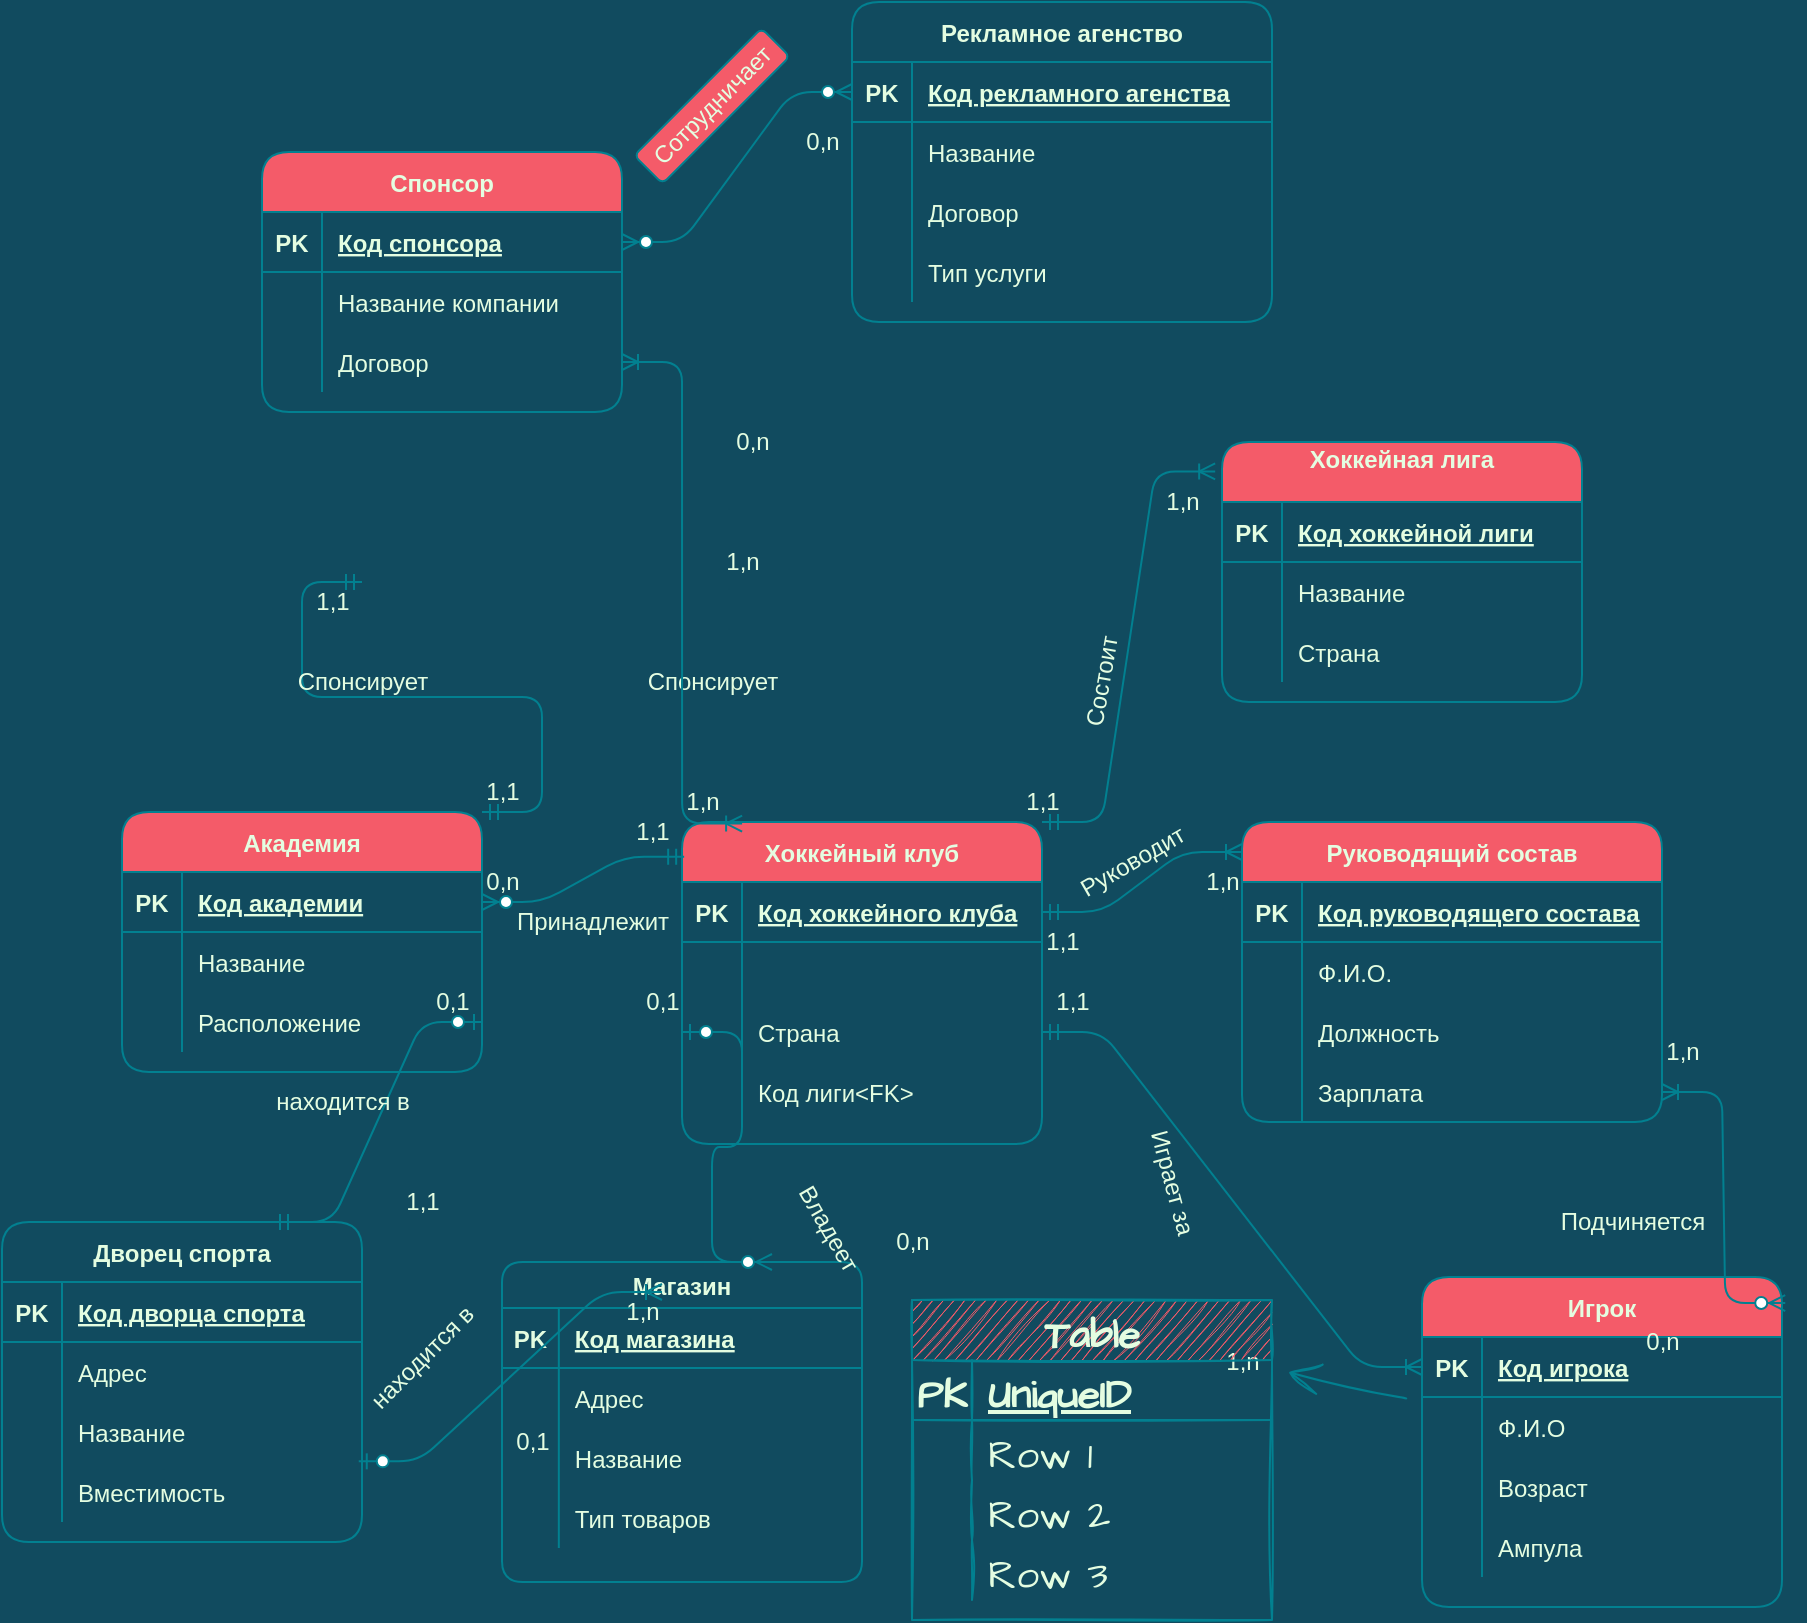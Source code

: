 <mxfile version="15.8.9" type="github">
  <diagram id="R2lEEEUBdFMjLlhIrx00" name="Page-1">
    <mxGraphModel dx="846" dy="1373" grid="0" gridSize="10" guides="1" tooltips="1" connect="1" arrows="1" fold="1" page="0" pageScale="1" pageWidth="850" pageHeight="1100" background="#114B5F" math="1" shadow="0" extFonts="Permanent Marker^https://fonts.googleapis.com/css?family=Permanent+Marker">
      <root>
        <mxCell id="0" />
        <mxCell id="1" parent="0" />
        <mxCell id="8JqUZd0nrEBMkgDKXzYy-49" style="edgeStyle=entityRelationEdgeStyle;orthogonalLoop=1;jettySize=auto;html=1;exitX=1;exitY=0;exitDx=0;exitDy=0;entryX=-0.019;entryY=0.113;entryDx=0;entryDy=0;entryPerimeter=0;fontSize=12;startArrow=ERmandOne;endArrow=ERoneToMany;metaEdit=1;strokeColor=#028090;fontColor=#E4FDE1;labelBackgroundColor=#114B5F;" parent="1" source="8JqUZd0nrEBMkgDKXzYy-16" target="8JqUZd0nrEBMkgDKXzYy-30" edge="1">
          <mxGeometry relative="1" as="geometry" />
        </mxCell>
        <object label="Хоккейный клуб" вапвап="ывафыва" id="8JqUZd0nrEBMkgDKXzYy-16">
          <mxCell style="shape=table;startSize=30;container=1;collapsible=1;childLayout=tableLayout;fixedRows=1;rowLines=0;fontStyle=1;align=center;resizeLast=1;fillColor=#F45B69;strokeColor=#028090;fontColor=#E4FDE1;rounded=1;" parent="1" vertex="1">
            <mxGeometry x="1110" y="-160" width="180" height="161" as="geometry" />
          </mxCell>
        </object>
        <mxCell id="8JqUZd0nrEBMkgDKXzYy-17" value="" style="shape=partialRectangle;collapsible=0;dropTarget=0;pointerEvents=0;fillColor=none;top=0;left=0;bottom=1;right=0;points=[[0,0.5],[1,0.5]];portConstraint=eastwest;strokeColor=#028090;fontColor=#E4FDE1;rounded=1;" parent="8JqUZd0nrEBMkgDKXzYy-16" vertex="1">
          <mxGeometry y="30" width="180" height="30" as="geometry" />
        </mxCell>
        <mxCell id="8JqUZd0nrEBMkgDKXzYy-18" value="PK" style="shape=partialRectangle;connectable=0;fillColor=none;top=0;left=0;bottom=0;right=0;fontStyle=1;overflow=hidden;strokeColor=#028090;fontColor=#E4FDE1;rounded=1;" parent="8JqUZd0nrEBMkgDKXzYy-17" vertex="1">
          <mxGeometry width="30" height="30" as="geometry">
            <mxRectangle width="30" height="30" as="alternateBounds" />
          </mxGeometry>
        </mxCell>
        <mxCell id="8JqUZd0nrEBMkgDKXzYy-19" value="Код хоккейного клуба" style="shape=partialRectangle;connectable=0;fillColor=none;top=0;left=0;bottom=0;right=0;align=left;spacingLeft=6;fontStyle=5;overflow=hidden;strokeColor=#028090;fontColor=#E4FDE1;rounded=1;" parent="8JqUZd0nrEBMkgDKXzYy-17" vertex="1">
          <mxGeometry x="30" width="150" height="30" as="geometry">
            <mxRectangle width="150" height="30" as="alternateBounds" />
          </mxGeometry>
        </mxCell>
        <mxCell id="8JqUZd0nrEBMkgDKXzYy-20" value="" style="shape=partialRectangle;collapsible=0;dropTarget=0;pointerEvents=0;fillColor=none;top=0;left=0;bottom=0;right=0;points=[[0,0.5],[1,0.5]];portConstraint=eastwest;strokeColor=#028090;fontColor=#E4FDE1;rounded=1;" parent="8JqUZd0nrEBMkgDKXzYy-16" vertex="1">
          <mxGeometry y="60" width="180" height="30" as="geometry" />
        </mxCell>
        <mxCell id="8JqUZd0nrEBMkgDKXzYy-21" value="" style="shape=partialRectangle;connectable=0;fillColor=none;top=0;left=0;bottom=0;right=0;editable=1;overflow=hidden;strokeColor=#028090;fontColor=#E4FDE1;rounded=1;" parent="8JqUZd0nrEBMkgDKXzYy-20" vertex="1">
          <mxGeometry width="30" height="30" as="geometry">
            <mxRectangle width="30" height="30" as="alternateBounds" />
          </mxGeometry>
        </mxCell>
        <mxCell id="8JqUZd0nrEBMkgDKXzYy-22" value="" style="shape=partialRectangle;connectable=0;fillColor=none;top=0;left=0;bottom=0;right=0;align=left;spacingLeft=6;overflow=hidden;strokeColor=#028090;fontColor=#E4FDE1;rounded=1;" parent="8JqUZd0nrEBMkgDKXzYy-20" vertex="1">
          <mxGeometry x="30" width="150" height="30" as="geometry">
            <mxRectangle width="150" height="30" as="alternateBounds" />
          </mxGeometry>
        </mxCell>
        <mxCell id="8JqUZd0nrEBMkgDKXzYy-23" value="" style="shape=partialRectangle;collapsible=0;dropTarget=0;pointerEvents=0;fillColor=none;top=0;left=0;bottom=0;right=0;points=[[0,0.5],[1,0.5]];portConstraint=eastwest;strokeColor=#028090;fontColor=#E4FDE1;rounded=1;" parent="8JqUZd0nrEBMkgDKXzYy-16" vertex="1">
          <mxGeometry y="90" width="180" height="30" as="geometry" />
        </mxCell>
        <mxCell id="8JqUZd0nrEBMkgDKXzYy-24" value="" style="shape=partialRectangle;connectable=0;fillColor=none;top=0;left=0;bottom=0;right=0;editable=1;overflow=hidden;strokeColor=#028090;fontColor=#E4FDE1;rounded=1;" parent="8JqUZd0nrEBMkgDKXzYy-23" vertex="1">
          <mxGeometry width="30" height="30" as="geometry">
            <mxRectangle width="30" height="30" as="alternateBounds" />
          </mxGeometry>
        </mxCell>
        <mxCell id="8JqUZd0nrEBMkgDKXzYy-25" value="Страна" style="shape=partialRectangle;connectable=0;fillColor=none;top=0;left=0;bottom=0;right=0;align=left;spacingLeft=6;overflow=hidden;strokeColor=#028090;fontColor=#E4FDE1;rounded=1;" parent="8JqUZd0nrEBMkgDKXzYy-23" vertex="1">
          <mxGeometry x="30" width="150" height="30" as="geometry">
            <mxRectangle width="150" height="30" as="alternateBounds" />
          </mxGeometry>
        </mxCell>
        <mxCell id="8JqUZd0nrEBMkgDKXzYy-30" value="Хоккейная лига&#xa;" style="shape=table;startSize=30;container=1;collapsible=1;childLayout=tableLayout;fixedRows=1;rowLines=0;fontStyle=1;align=center;resizeLast=1;fillColor=#F45B69;strokeColor=#028090;fontColor=#E4FDE1;rounded=1;" parent="1" vertex="1">
          <mxGeometry x="1380" y="-350" width="180" height="130" as="geometry" />
        </mxCell>
        <mxCell id="8JqUZd0nrEBMkgDKXzYy-31" value="" style="shape=partialRectangle;collapsible=0;dropTarget=0;pointerEvents=0;fillColor=none;top=0;left=0;bottom=1;right=0;points=[[0,0.5],[1,0.5]];portConstraint=eastwest;strokeColor=#028090;fontColor=#E4FDE1;rounded=1;" parent="8JqUZd0nrEBMkgDKXzYy-30" vertex="1">
          <mxGeometry y="30" width="180" height="30" as="geometry" />
        </mxCell>
        <mxCell id="8JqUZd0nrEBMkgDKXzYy-32" value="PK" style="shape=partialRectangle;connectable=0;fillColor=none;top=0;left=0;bottom=0;right=0;fontStyle=1;overflow=hidden;strokeColor=#028090;fontColor=#E4FDE1;rounded=1;" parent="8JqUZd0nrEBMkgDKXzYy-31" vertex="1">
          <mxGeometry width="30" height="30" as="geometry">
            <mxRectangle width="30" height="30" as="alternateBounds" />
          </mxGeometry>
        </mxCell>
        <mxCell id="8JqUZd0nrEBMkgDKXzYy-33" value="Код хоккейной лиги" style="shape=partialRectangle;connectable=0;fillColor=none;top=0;left=0;bottom=0;right=0;align=left;spacingLeft=6;fontStyle=5;overflow=hidden;strokeColor=#028090;fontColor=#E4FDE1;rounded=1;" parent="8JqUZd0nrEBMkgDKXzYy-31" vertex="1">
          <mxGeometry x="30" width="150" height="30" as="geometry">
            <mxRectangle width="150" height="30" as="alternateBounds" />
          </mxGeometry>
        </mxCell>
        <mxCell id="8JqUZd0nrEBMkgDKXzYy-34" value="" style="shape=partialRectangle;collapsible=0;dropTarget=0;pointerEvents=0;fillColor=none;top=0;left=0;bottom=0;right=0;points=[[0,0.5],[1,0.5]];portConstraint=eastwest;strokeColor=#028090;fontColor=#E4FDE1;rounded=1;" parent="8JqUZd0nrEBMkgDKXzYy-30" vertex="1">
          <mxGeometry y="60" width="180" height="30" as="geometry" />
        </mxCell>
        <mxCell id="8JqUZd0nrEBMkgDKXzYy-35" value="" style="shape=partialRectangle;connectable=0;fillColor=none;top=0;left=0;bottom=0;right=0;editable=1;overflow=hidden;strokeColor=#028090;fontColor=#E4FDE1;rounded=1;" parent="8JqUZd0nrEBMkgDKXzYy-34" vertex="1">
          <mxGeometry width="30" height="30" as="geometry">
            <mxRectangle width="30" height="30" as="alternateBounds" />
          </mxGeometry>
        </mxCell>
        <mxCell id="8JqUZd0nrEBMkgDKXzYy-36" value="Название" style="shape=partialRectangle;connectable=0;fillColor=none;top=0;left=0;bottom=0;right=0;align=left;spacingLeft=6;overflow=hidden;strokeColor=#028090;fontColor=#E4FDE1;rounded=1;" parent="8JqUZd0nrEBMkgDKXzYy-34" vertex="1">
          <mxGeometry x="30" width="150" height="30" as="geometry">
            <mxRectangle width="150" height="30" as="alternateBounds" />
          </mxGeometry>
        </mxCell>
        <mxCell id="8JqUZd0nrEBMkgDKXzYy-37" value="" style="shape=partialRectangle;collapsible=0;dropTarget=0;pointerEvents=0;fillColor=none;top=0;left=0;bottom=0;right=0;points=[[0,0.5],[1,0.5]];portConstraint=eastwest;strokeColor=#028090;fontColor=#E4FDE1;rounded=1;" parent="8JqUZd0nrEBMkgDKXzYy-30" vertex="1">
          <mxGeometry y="90" width="180" height="30" as="geometry" />
        </mxCell>
        <mxCell id="8JqUZd0nrEBMkgDKXzYy-38" value="" style="shape=partialRectangle;connectable=0;fillColor=none;top=0;left=0;bottom=0;right=0;editable=1;overflow=hidden;strokeColor=#028090;fontColor=#E4FDE1;rounded=1;" parent="8JqUZd0nrEBMkgDKXzYy-37" vertex="1">
          <mxGeometry width="30" height="30" as="geometry">
            <mxRectangle width="30" height="30" as="alternateBounds" />
          </mxGeometry>
        </mxCell>
        <mxCell id="8JqUZd0nrEBMkgDKXzYy-39" value="Страна" style="shape=partialRectangle;connectable=0;fillColor=none;top=0;left=0;bottom=0;right=0;align=left;spacingLeft=6;overflow=hidden;strokeColor=#028090;fontColor=#E4FDE1;rounded=1;" parent="8JqUZd0nrEBMkgDKXzYy-37" vertex="1">
          <mxGeometry x="30" width="150" height="30" as="geometry">
            <mxRectangle width="150" height="30" as="alternateBounds" />
          </mxGeometry>
        </mxCell>
        <mxCell id="8JqUZd0nrEBMkgDKXzYy-53" value="1,n" style="text;html=1;align=center;verticalAlign=middle;resizable=0;points=[];autosize=1;strokeColor=none;fillColor=none;fontSize=12;fontColor=#E4FDE1;rounded=1;" parent="1" vertex="1">
          <mxGeometry x="1345" y="-330" width="30" height="20" as="geometry" />
        </mxCell>
        <mxCell id="8JqUZd0nrEBMkgDKXzYy-54" value="1,1" style="text;html=1;align=center;verticalAlign=middle;resizable=0;points=[];autosize=1;strokeColor=none;fillColor=none;fontSize=12;fontColor=#E4FDE1;rounded=1;" parent="1" vertex="1">
          <mxGeometry x="1275" y="-180" width="30" height="20" as="geometry" />
        </mxCell>
        <mxCell id="8JqUZd0nrEBMkgDKXzYy-59" value="Состоит" style="text;html=1;align=center;verticalAlign=middle;resizable=0;points=[];autosize=1;strokeColor=none;fillColor=none;fontSize=12;rotation=-80;fontColor=#E4FDE1;rounded=1;" parent="1" vertex="1">
          <mxGeometry x="1290" y="-240" width="60" height="20" as="geometry" />
        </mxCell>
        <mxCell id="8JqUZd0nrEBMkgDKXzYy-60" value="Руководящий состав" style="shape=table;startSize=30;container=1;collapsible=1;childLayout=tableLayout;fixedRows=1;rowLines=0;fontStyle=1;align=center;resizeLast=1;fontSize=12;fillColor=#F45B69;strokeColor=#028090;fontColor=#E4FDE1;rounded=1;" parent="1" vertex="1">
          <mxGeometry x="1390" y="-160" width="210" height="150" as="geometry" />
        </mxCell>
        <mxCell id="8JqUZd0nrEBMkgDKXzYy-61" value="" style="shape=partialRectangle;collapsible=0;dropTarget=0;pointerEvents=0;fillColor=none;top=0;left=0;bottom=1;right=0;points=[[0,0.5],[1,0.5]];portConstraint=eastwest;fontSize=12;strokeColor=#028090;fontColor=#E4FDE1;rounded=1;" parent="8JqUZd0nrEBMkgDKXzYy-60" vertex="1">
          <mxGeometry y="30" width="210" height="30" as="geometry" />
        </mxCell>
        <mxCell id="8JqUZd0nrEBMkgDKXzYy-62" value="PK" style="shape=partialRectangle;connectable=0;fillColor=none;top=0;left=0;bottom=0;right=0;fontStyle=1;overflow=hidden;fontSize=12;strokeColor=#028090;fontColor=#E4FDE1;rounded=1;" parent="8JqUZd0nrEBMkgDKXzYy-61" vertex="1">
          <mxGeometry width="30" height="30" as="geometry">
            <mxRectangle width="30" height="30" as="alternateBounds" />
          </mxGeometry>
        </mxCell>
        <mxCell id="8JqUZd0nrEBMkgDKXzYy-63" value="Код руководящего состава" style="shape=partialRectangle;connectable=0;fillColor=none;top=0;left=0;bottom=0;right=0;align=left;spacingLeft=6;fontStyle=5;overflow=hidden;fontSize=12;strokeColor=#028090;fontColor=#E4FDE1;rounded=1;" parent="8JqUZd0nrEBMkgDKXzYy-61" vertex="1">
          <mxGeometry x="30" width="180" height="30" as="geometry">
            <mxRectangle width="180" height="30" as="alternateBounds" />
          </mxGeometry>
        </mxCell>
        <mxCell id="8JqUZd0nrEBMkgDKXzYy-64" value="" style="shape=partialRectangle;collapsible=0;dropTarget=0;pointerEvents=0;fillColor=none;top=0;left=0;bottom=0;right=0;points=[[0,0.5],[1,0.5]];portConstraint=eastwest;fontSize=12;strokeColor=#028090;fontColor=#E4FDE1;rounded=1;" parent="8JqUZd0nrEBMkgDKXzYy-60" vertex="1">
          <mxGeometry y="60" width="210" height="30" as="geometry" />
        </mxCell>
        <mxCell id="8JqUZd0nrEBMkgDKXzYy-65" value="" style="shape=partialRectangle;connectable=0;fillColor=none;top=0;left=0;bottom=0;right=0;editable=1;overflow=hidden;fontSize=12;strokeColor=#028090;fontColor=#E4FDE1;rounded=1;" parent="8JqUZd0nrEBMkgDKXzYy-64" vertex="1">
          <mxGeometry width="30" height="30" as="geometry">
            <mxRectangle width="30" height="30" as="alternateBounds" />
          </mxGeometry>
        </mxCell>
        <mxCell id="8JqUZd0nrEBMkgDKXzYy-66" value="Ф.И.О." style="shape=partialRectangle;connectable=0;fillColor=none;top=0;left=0;bottom=0;right=0;align=left;spacingLeft=6;overflow=hidden;fontSize=12;strokeColor=#028090;fontColor=#E4FDE1;rounded=1;" parent="8JqUZd0nrEBMkgDKXzYy-64" vertex="1">
          <mxGeometry x="30" width="180" height="30" as="geometry">
            <mxRectangle width="180" height="30" as="alternateBounds" />
          </mxGeometry>
        </mxCell>
        <mxCell id="8JqUZd0nrEBMkgDKXzYy-67" value="" style="shape=partialRectangle;collapsible=0;dropTarget=0;pointerEvents=0;fillColor=none;top=0;left=0;bottom=0;right=0;points=[[0,0.5],[1,0.5]];portConstraint=eastwest;fontSize=12;strokeColor=#028090;fontColor=#E4FDE1;rounded=1;" parent="8JqUZd0nrEBMkgDKXzYy-60" vertex="1">
          <mxGeometry y="90" width="210" height="30" as="geometry" />
        </mxCell>
        <mxCell id="8JqUZd0nrEBMkgDKXzYy-68" value="" style="shape=partialRectangle;connectable=0;fillColor=none;top=0;left=0;bottom=0;right=0;editable=1;overflow=hidden;fontSize=12;strokeColor=#028090;fontColor=#E4FDE1;rounded=1;" parent="8JqUZd0nrEBMkgDKXzYy-67" vertex="1">
          <mxGeometry width="30" height="30" as="geometry">
            <mxRectangle width="30" height="30" as="alternateBounds" />
          </mxGeometry>
        </mxCell>
        <mxCell id="8JqUZd0nrEBMkgDKXzYy-69" value="Должность" style="shape=partialRectangle;connectable=0;fillColor=none;top=0;left=0;bottom=0;right=0;align=left;spacingLeft=6;overflow=hidden;fontSize=12;strokeColor=#028090;fontColor=#E4FDE1;rounded=1;" parent="8JqUZd0nrEBMkgDKXzYy-67" vertex="1">
          <mxGeometry x="30" width="180" height="30" as="geometry">
            <mxRectangle width="180" height="30" as="alternateBounds" />
          </mxGeometry>
        </mxCell>
        <mxCell id="8JqUZd0nrEBMkgDKXzYy-70" value="" style="shape=partialRectangle;collapsible=0;dropTarget=0;pointerEvents=0;fillColor=none;top=0;left=0;bottom=0;right=0;points=[[0,0.5],[1,0.5]];portConstraint=eastwest;fontSize=12;strokeColor=#028090;fontColor=#E4FDE1;rounded=1;" parent="8JqUZd0nrEBMkgDKXzYy-60" vertex="1">
          <mxGeometry y="120" width="210" height="30" as="geometry" />
        </mxCell>
        <mxCell id="8JqUZd0nrEBMkgDKXzYy-71" value="" style="shape=partialRectangle;connectable=0;fillColor=none;top=0;left=0;bottom=0;right=0;editable=1;overflow=hidden;fontSize=12;strokeColor=#028090;fontColor=#E4FDE1;rounded=1;" parent="8JqUZd0nrEBMkgDKXzYy-70" vertex="1">
          <mxGeometry width="30" height="30" as="geometry">
            <mxRectangle width="30" height="30" as="alternateBounds" />
          </mxGeometry>
        </mxCell>
        <mxCell id="8JqUZd0nrEBMkgDKXzYy-72" value="Зарплата" style="shape=partialRectangle;connectable=0;fillColor=none;top=0;left=0;bottom=0;right=0;align=left;spacingLeft=6;overflow=hidden;fontSize=12;strokeColor=#028090;fontColor=#E4FDE1;rounded=1;" parent="8JqUZd0nrEBMkgDKXzYy-70" vertex="1">
          <mxGeometry x="30" width="180" height="30" as="geometry">
            <mxRectangle width="180" height="30" as="alternateBounds" />
          </mxGeometry>
        </mxCell>
        <mxCell id="8JqUZd0nrEBMkgDKXzYy-74" value="Руководит" style="text;html=1;align=center;verticalAlign=middle;resizable=0;points=[];autosize=1;strokeColor=none;fillColor=none;fontSize=12;rotation=-30;fontColor=#E4FDE1;rounded=1;" parent="1" vertex="1">
          <mxGeometry x="1300" y="-150" width="70" height="20" as="geometry" />
        </mxCell>
        <mxCell id="Y9a-RN3pUI1KueEDEOqQ-2" value="" style="edgeStyle=none;curved=1;rounded=1;sketch=1;hachureGap=4;orthogonalLoop=1;jettySize=auto;html=1;fontFamily=Architects Daughter;fontSource=https%3A%2F%2Ffonts.googleapis.com%2Fcss%3Ffamily%3DArchitects%2BDaughter;fontSize=16;fontColor=#E4FDE1;endArrow=open;startSize=14;endSize=14;sourcePerimeterSpacing=8;targetPerimeterSpacing=8;strokeColor=#028090;fillColor=#F45B69;labelBackgroundColor=#114B5F;" edge="1" parent="1" source="8JqUZd0nrEBMkgDKXzYy-76" target="8JqUZd0nrEBMkgDKXzYy-96">
          <mxGeometry relative="1" as="geometry" />
        </mxCell>
        <mxCell id="8JqUZd0nrEBMkgDKXzYy-76" value="Игрок" style="shape=table;startSize=30;container=1;collapsible=1;childLayout=tableLayout;fixedRows=1;rowLines=0;fontStyle=1;align=center;resizeLast=1;fontSize=12;fillColor=#F45B69;strokeColor=#028090;fontColor=#E4FDE1;rounded=1;" parent="1" vertex="1">
          <mxGeometry x="1480" y="67.5" width="180" height="165" as="geometry" />
        </mxCell>
        <mxCell id="8JqUZd0nrEBMkgDKXzYy-77" value="" style="shape=partialRectangle;collapsible=0;dropTarget=0;pointerEvents=0;fillColor=none;top=0;left=0;bottom=1;right=0;points=[[0,0.5],[1,0.5]];portConstraint=eastwest;fontSize=12;strokeColor=#028090;fontColor=#E4FDE1;rounded=1;" parent="8JqUZd0nrEBMkgDKXzYy-76" vertex="1">
          <mxGeometry y="30" width="180" height="30" as="geometry" />
        </mxCell>
        <mxCell id="8JqUZd0nrEBMkgDKXzYy-78" value="PK" style="shape=partialRectangle;connectable=0;fillColor=none;top=0;left=0;bottom=0;right=0;fontStyle=1;overflow=hidden;fontSize=12;strokeColor=#028090;fontColor=#E4FDE1;rounded=1;" parent="8JqUZd0nrEBMkgDKXzYy-77" vertex="1">
          <mxGeometry width="30" height="30" as="geometry">
            <mxRectangle width="30" height="30" as="alternateBounds" />
          </mxGeometry>
        </mxCell>
        <mxCell id="8JqUZd0nrEBMkgDKXzYy-79" value="Код игрока" style="shape=partialRectangle;connectable=0;fillColor=none;top=0;left=0;bottom=0;right=0;align=left;spacingLeft=6;fontStyle=5;overflow=hidden;fontSize=12;strokeColor=#028090;fontColor=#E4FDE1;rounded=1;" parent="8JqUZd0nrEBMkgDKXzYy-77" vertex="1">
          <mxGeometry x="30" width="150" height="30" as="geometry">
            <mxRectangle width="150" height="30" as="alternateBounds" />
          </mxGeometry>
        </mxCell>
        <mxCell id="8JqUZd0nrEBMkgDKXzYy-80" value="" style="shape=partialRectangle;collapsible=0;dropTarget=0;pointerEvents=0;fillColor=none;top=0;left=0;bottom=0;right=0;points=[[0,0.5],[1,0.5]];portConstraint=eastwest;fontSize=12;strokeColor=#028090;fontColor=#E4FDE1;rounded=1;" parent="8JqUZd0nrEBMkgDKXzYy-76" vertex="1">
          <mxGeometry y="60" width="180" height="30" as="geometry" />
        </mxCell>
        <mxCell id="8JqUZd0nrEBMkgDKXzYy-81" value="" style="shape=partialRectangle;connectable=0;fillColor=none;top=0;left=0;bottom=0;right=0;editable=1;overflow=hidden;fontSize=12;strokeColor=#028090;fontColor=#E4FDE1;rounded=1;" parent="8JqUZd0nrEBMkgDKXzYy-80" vertex="1">
          <mxGeometry width="30" height="30" as="geometry">
            <mxRectangle width="30" height="30" as="alternateBounds" />
          </mxGeometry>
        </mxCell>
        <mxCell id="8JqUZd0nrEBMkgDKXzYy-82" value="Ф.И.О" style="shape=partialRectangle;connectable=0;fillColor=none;top=0;left=0;bottom=0;right=0;align=left;spacingLeft=6;overflow=hidden;fontSize=12;strokeColor=#028090;fontColor=#E4FDE1;rounded=1;" parent="8JqUZd0nrEBMkgDKXzYy-80" vertex="1">
          <mxGeometry x="30" width="150" height="30" as="geometry">
            <mxRectangle width="150" height="30" as="alternateBounds" />
          </mxGeometry>
        </mxCell>
        <mxCell id="8JqUZd0nrEBMkgDKXzYy-83" value="" style="shape=partialRectangle;collapsible=0;dropTarget=0;pointerEvents=0;fillColor=none;top=0;left=0;bottom=0;right=0;points=[[0,0.5],[1,0.5]];portConstraint=eastwest;fontSize=12;strokeColor=#028090;fontColor=#E4FDE1;rounded=1;" parent="8JqUZd0nrEBMkgDKXzYy-76" vertex="1">
          <mxGeometry y="90" width="180" height="30" as="geometry" />
        </mxCell>
        <mxCell id="8JqUZd0nrEBMkgDKXzYy-84" value="" style="shape=partialRectangle;connectable=0;fillColor=none;top=0;left=0;bottom=0;right=0;editable=1;overflow=hidden;fontSize=12;strokeColor=#028090;fontColor=#E4FDE1;rounded=1;" parent="8JqUZd0nrEBMkgDKXzYy-83" vertex="1">
          <mxGeometry width="30" height="30" as="geometry">
            <mxRectangle width="30" height="30" as="alternateBounds" />
          </mxGeometry>
        </mxCell>
        <mxCell id="8JqUZd0nrEBMkgDKXzYy-85" value="Возраст" style="shape=partialRectangle;connectable=0;fillColor=none;top=0;left=0;bottom=0;right=0;align=left;spacingLeft=6;overflow=hidden;fontSize=12;strokeColor=#028090;fontColor=#E4FDE1;rounded=1;" parent="8JqUZd0nrEBMkgDKXzYy-83" vertex="1">
          <mxGeometry x="30" width="150" height="30" as="geometry">
            <mxRectangle width="150" height="30" as="alternateBounds" />
          </mxGeometry>
        </mxCell>
        <mxCell id="8JqUZd0nrEBMkgDKXzYy-86" value="" style="shape=partialRectangle;collapsible=0;dropTarget=0;pointerEvents=0;fillColor=none;top=0;left=0;bottom=0;right=0;points=[[0,0.5],[1,0.5]];portConstraint=eastwest;fontSize=12;strokeColor=#028090;fontColor=#E4FDE1;rounded=1;" parent="8JqUZd0nrEBMkgDKXzYy-76" vertex="1">
          <mxGeometry y="120" width="180" height="30" as="geometry" />
        </mxCell>
        <mxCell id="8JqUZd0nrEBMkgDKXzYy-87" value="" style="shape=partialRectangle;connectable=0;fillColor=none;top=0;left=0;bottom=0;right=0;editable=1;overflow=hidden;fontSize=12;strokeColor=#028090;fontColor=#E4FDE1;rounded=1;" parent="8JqUZd0nrEBMkgDKXzYy-86" vertex="1">
          <mxGeometry width="30" height="30" as="geometry">
            <mxRectangle width="30" height="30" as="alternateBounds" />
          </mxGeometry>
        </mxCell>
        <mxCell id="8JqUZd0nrEBMkgDKXzYy-88" value="Ампула" style="shape=partialRectangle;connectable=0;fillColor=none;top=0;left=0;bottom=0;right=0;align=left;spacingLeft=6;overflow=hidden;fontSize=12;strokeColor=#028090;fontColor=#E4FDE1;rounded=1;" parent="8JqUZd0nrEBMkgDKXzYy-86" vertex="1">
          <mxGeometry x="30" width="150" height="30" as="geometry">
            <mxRectangle width="150" height="30" as="alternateBounds" />
          </mxGeometry>
        </mxCell>
        <mxCell id="8JqUZd0nrEBMkgDKXzYy-90" value="" style="edgeStyle=entityRelationEdgeStyle;fontSize=12;html=1;endArrow=ERoneToMany;startArrow=ERzeroToMany;exitX=1.009;exitY=0.079;exitDx=0;exitDy=0;exitPerimeter=0;strokeColor=#028090;fontColor=#E4FDE1;labelBackgroundColor=#114B5F;" parent="1" source="8JqUZd0nrEBMkgDKXzYy-76" target="8JqUZd0nrEBMkgDKXzYy-70" edge="1">
          <mxGeometry width="100" height="100" relative="1" as="geometry">
            <mxPoint x="1280" y="130" as="sourcePoint" />
            <mxPoint x="1380" y="30" as="targetPoint" />
          </mxGeometry>
        </mxCell>
        <mxCell id="8JqUZd0nrEBMkgDKXzYy-92" value="" style="edgeStyle=entityRelationEdgeStyle;fontSize=12;html=1;endArrow=ERoneToMany;startArrow=ERmandOne;exitX=1;exitY=0.5;exitDx=0;exitDy=0;strokeColor=#028090;fontColor=#E4FDE1;labelBackgroundColor=#114B5F;" parent="1" source="8JqUZd0nrEBMkgDKXzYy-17" edge="1">
          <mxGeometry width="100" height="100" relative="1" as="geometry">
            <mxPoint x="1290" y="-45" as="sourcePoint" />
            <mxPoint x="1390" y="-145" as="targetPoint" />
          </mxGeometry>
        </mxCell>
        <mxCell id="8JqUZd0nrEBMkgDKXzYy-93" value="" style="edgeStyle=entityRelationEdgeStyle;fontSize=12;html=1;endArrow=ERoneToMany;startArrow=ERmandOne;entryX=0;entryY=0.5;entryDx=0;entryDy=0;exitX=1;exitY=0.5;exitDx=0;exitDy=0;strokeColor=#028090;fontColor=#E4FDE1;labelBackgroundColor=#114B5F;" parent="1" source="8JqUZd0nrEBMkgDKXzYy-23" target="8JqUZd0nrEBMkgDKXzYy-77" edge="1">
          <mxGeometry width="100" height="100" relative="1" as="geometry">
            <mxPoint x="1290" y="190" as="sourcePoint" />
            <mxPoint x="1390" y="90" as="targetPoint" />
          </mxGeometry>
        </mxCell>
        <mxCell id="8JqUZd0nrEBMkgDKXzYy-94" value="Играет за" style="text;html=1;align=center;verticalAlign=middle;resizable=0;points=[];autosize=1;strokeColor=none;fillColor=none;fontSize=12;rotation=75;fontColor=#E4FDE1;rounded=1;" parent="1" vertex="1">
          <mxGeometry x="1320" y="10" width="70" height="20" as="geometry" />
        </mxCell>
        <mxCell id="8JqUZd0nrEBMkgDKXzYy-95" value="Подчиняется" style="text;html=1;align=center;verticalAlign=middle;resizable=0;points=[];autosize=1;strokeColor=none;fillColor=none;fontSize=12;rotation=0;fontColor=#E4FDE1;rounded=1;" parent="1" vertex="1">
          <mxGeometry x="1540" y="30" width="90" height="20" as="geometry" />
        </mxCell>
        <mxCell id="8JqUZd0nrEBMkgDKXzYy-96" value="1,n" style="text;html=1;align=center;verticalAlign=middle;resizable=0;points=[];autosize=1;strokeColor=none;fillColor=none;fontSize=12;fontColor=#E4FDE1;rounded=1;" parent="1" vertex="1">
          <mxGeometry x="1375" y="100" width="30" height="20" as="geometry" />
        </mxCell>
        <mxCell id="8JqUZd0nrEBMkgDKXzYy-97" value="1,1" style="text;html=1;align=center;verticalAlign=middle;resizable=0;points=[];autosize=1;strokeColor=none;fillColor=none;fontSize=12;fontColor=#E4FDE1;rounded=1;" parent="1" vertex="1">
          <mxGeometry x="1290" y="-80" width="30" height="20" as="geometry" />
        </mxCell>
        <mxCell id="8JqUZd0nrEBMkgDKXzYy-98" value="1,1" style="text;html=1;align=center;verticalAlign=middle;resizable=0;points=[];autosize=1;strokeColor=none;fillColor=none;fontSize=12;fontColor=#E4FDE1;rounded=1;" parent="1" vertex="1">
          <mxGeometry x="1285" y="-110" width="30" height="20" as="geometry" />
        </mxCell>
        <mxCell id="8JqUZd0nrEBMkgDKXzYy-99" value="1,n" style="text;html=1;align=center;verticalAlign=middle;resizable=0;points=[];autosize=1;strokeColor=none;fillColor=none;fontSize=12;fontColor=#E4FDE1;rounded=1;" parent="1" vertex="1">
          <mxGeometry x="1365" y="-140" width="30" height="20" as="geometry" />
        </mxCell>
        <mxCell id="8JqUZd0nrEBMkgDKXzYy-100" value="Спонсор" style="shape=table;startSize=30;container=1;collapsible=1;childLayout=tableLayout;fixedRows=1;rowLines=0;fontStyle=1;align=center;resizeLast=1;fontSize=12;fillColor=#F45B69;strokeColor=#028090;fontColor=#E4FDE1;rounded=1;" parent="1" vertex="1">
          <mxGeometry x="900" y="-495" width="180" height="130" as="geometry" />
        </mxCell>
        <mxCell id="8JqUZd0nrEBMkgDKXzYy-101" value="" style="shape=partialRectangle;collapsible=0;dropTarget=0;pointerEvents=0;fillColor=none;top=0;left=0;bottom=1;right=0;points=[[0,0.5],[1,0.5]];portConstraint=eastwest;fontSize=12;strokeColor=#028090;fontColor=#E4FDE1;rounded=1;" parent="8JqUZd0nrEBMkgDKXzYy-100" vertex="1">
          <mxGeometry y="30" width="180" height="30" as="geometry" />
        </mxCell>
        <mxCell id="8JqUZd0nrEBMkgDKXzYy-102" value="PK" style="shape=partialRectangle;connectable=0;fillColor=none;top=0;left=0;bottom=0;right=0;fontStyle=1;overflow=hidden;fontSize=12;strokeColor=#028090;fontColor=#E4FDE1;rounded=1;" parent="8JqUZd0nrEBMkgDKXzYy-101" vertex="1">
          <mxGeometry width="30" height="30" as="geometry">
            <mxRectangle width="30" height="30" as="alternateBounds" />
          </mxGeometry>
        </mxCell>
        <mxCell id="8JqUZd0nrEBMkgDKXzYy-103" value="Код спонсора" style="shape=partialRectangle;connectable=0;fillColor=none;top=0;left=0;bottom=0;right=0;align=left;spacingLeft=6;fontStyle=5;overflow=hidden;fontSize=12;strokeColor=#028090;fontColor=#E4FDE1;rounded=1;" parent="8JqUZd0nrEBMkgDKXzYy-101" vertex="1">
          <mxGeometry x="30" width="150" height="30" as="geometry">
            <mxRectangle width="150" height="30" as="alternateBounds" />
          </mxGeometry>
        </mxCell>
        <mxCell id="8JqUZd0nrEBMkgDKXzYy-104" value="" style="shape=partialRectangle;collapsible=0;dropTarget=0;pointerEvents=0;fillColor=none;top=0;left=0;bottom=0;right=0;points=[[0,0.5],[1,0.5]];portConstraint=eastwest;fontSize=12;strokeColor=#028090;fontColor=#E4FDE1;rounded=1;" parent="8JqUZd0nrEBMkgDKXzYy-100" vertex="1">
          <mxGeometry y="60" width="180" height="30" as="geometry" />
        </mxCell>
        <mxCell id="8JqUZd0nrEBMkgDKXzYy-105" value="" style="shape=partialRectangle;connectable=0;fillColor=none;top=0;left=0;bottom=0;right=0;editable=1;overflow=hidden;fontSize=12;strokeColor=#028090;fontColor=#E4FDE1;rounded=1;" parent="8JqUZd0nrEBMkgDKXzYy-104" vertex="1">
          <mxGeometry width="30" height="30" as="geometry">
            <mxRectangle width="30" height="30" as="alternateBounds" />
          </mxGeometry>
        </mxCell>
        <mxCell id="8JqUZd0nrEBMkgDKXzYy-106" value="Название компании" style="shape=partialRectangle;connectable=0;fillColor=none;top=0;left=0;bottom=0;right=0;align=left;spacingLeft=6;overflow=hidden;fontSize=12;strokeColor=#028090;fontColor=#E4FDE1;rounded=1;" parent="8JqUZd0nrEBMkgDKXzYy-104" vertex="1">
          <mxGeometry x="30" width="150" height="30" as="geometry">
            <mxRectangle width="150" height="30" as="alternateBounds" />
          </mxGeometry>
        </mxCell>
        <mxCell id="8JqUZd0nrEBMkgDKXzYy-107" value="" style="shape=partialRectangle;collapsible=0;dropTarget=0;pointerEvents=0;fillColor=none;top=0;left=0;bottom=0;right=0;points=[[0,0.5],[1,0.5]];portConstraint=eastwest;fontSize=12;strokeColor=#028090;fontColor=#E4FDE1;rounded=1;" parent="8JqUZd0nrEBMkgDKXzYy-100" vertex="1">
          <mxGeometry y="90" width="180" height="30" as="geometry" />
        </mxCell>
        <mxCell id="8JqUZd0nrEBMkgDKXzYy-108" value="" style="shape=partialRectangle;connectable=0;fillColor=none;top=0;left=0;bottom=0;right=0;editable=1;overflow=hidden;fontSize=12;strokeColor=#028090;fontColor=#E4FDE1;rounded=1;" parent="8JqUZd0nrEBMkgDKXzYy-107" vertex="1">
          <mxGeometry width="30" height="30" as="geometry">
            <mxRectangle width="30" height="30" as="alternateBounds" />
          </mxGeometry>
        </mxCell>
        <mxCell id="8JqUZd0nrEBMkgDKXzYy-109" value="Договор" style="shape=partialRectangle;connectable=0;fillColor=none;top=0;left=0;bottom=0;right=0;align=left;spacingLeft=6;overflow=hidden;fontSize=12;strokeColor=#028090;fontColor=#E4FDE1;rounded=1;" parent="8JqUZd0nrEBMkgDKXzYy-107" vertex="1">
          <mxGeometry x="30" width="150" height="30" as="geometry">
            <mxRectangle width="150" height="30" as="alternateBounds" />
          </mxGeometry>
        </mxCell>
        <mxCell id="8JqUZd0nrEBMkgDKXzYy-114" value="1,n" style="text;html=1;align=center;verticalAlign=middle;resizable=0;points=[];autosize=1;strokeColor=none;fillColor=none;fontSize=12;fontColor=#E4FDE1;rounded=1;" parent="1" vertex="1">
          <mxGeometry x="1105" y="-180" width="30" height="20" as="geometry" />
        </mxCell>
        <mxCell id="8JqUZd0nrEBMkgDKXzYy-115" value="1,n" style="text;html=1;align=center;verticalAlign=middle;resizable=0;points=[];autosize=1;strokeColor=none;fillColor=none;fontSize=12;fontColor=#E4FDE1;rounded=1;" parent="1" vertex="1">
          <mxGeometry x="1125" y="-300" width="30" height="20" as="geometry" />
        </mxCell>
        <mxCell id="8JqUZd0nrEBMkgDKXzYy-116" value="Спонсирует" style="text;html=1;align=center;verticalAlign=middle;resizable=0;points=[];autosize=1;strokeColor=none;fillColor=none;fontSize=12;rotation=0;fontColor=#E4FDE1;rounded=1;" parent="1" vertex="1">
          <mxGeometry x="1085" y="-240" width="80" height="20" as="geometry" />
        </mxCell>
        <mxCell id="8JqUZd0nrEBMkgDKXzYy-117" value="" style="edgeStyle=entityRelationEdgeStyle;fontSize=12;html=1;endArrow=ERoneToMany;startArrow=ERoneToMany;exitX=0.167;exitY=0.005;exitDx=0;exitDy=0;exitPerimeter=0;strokeColor=#028090;fontColor=#E4FDE1;labelBackgroundColor=#114B5F;" parent="1" source="8JqUZd0nrEBMkgDKXzYy-16" target="8JqUZd0nrEBMkgDKXzYy-107" edge="1">
          <mxGeometry width="100" height="100" relative="1" as="geometry">
            <mxPoint x="1180" y="-170" as="sourcePoint" />
            <mxPoint x="1280" y="-270" as="targetPoint" />
          </mxGeometry>
        </mxCell>
        <mxCell id="8JqUZd0nrEBMkgDKXzYy-118" value="Академия" style="shape=table;startSize=30;container=1;collapsible=1;childLayout=tableLayout;fixedRows=1;rowLines=0;fontStyle=1;align=center;resizeLast=1;fontSize=12;fillColor=#F45B69;strokeColor=#028090;fontColor=#E4FDE1;rounded=1;" parent="1" vertex="1">
          <mxGeometry x="830" y="-165" width="180" height="130" as="geometry" />
        </mxCell>
        <mxCell id="8JqUZd0nrEBMkgDKXzYy-119" value="" style="shape=partialRectangle;collapsible=0;dropTarget=0;pointerEvents=0;fillColor=none;top=0;left=0;bottom=1;right=0;points=[[0,0.5],[1,0.5]];portConstraint=eastwest;fontSize=12;strokeColor=#028090;fontColor=#E4FDE1;rounded=1;" parent="8JqUZd0nrEBMkgDKXzYy-118" vertex="1">
          <mxGeometry y="30" width="180" height="30" as="geometry" />
        </mxCell>
        <mxCell id="8JqUZd0nrEBMkgDKXzYy-120" value="PK" style="shape=partialRectangle;connectable=0;fillColor=none;top=0;left=0;bottom=0;right=0;fontStyle=1;overflow=hidden;fontSize=12;strokeColor=#028090;fontColor=#E4FDE1;rounded=1;" parent="8JqUZd0nrEBMkgDKXzYy-119" vertex="1">
          <mxGeometry width="30" height="30" as="geometry">
            <mxRectangle width="30" height="30" as="alternateBounds" />
          </mxGeometry>
        </mxCell>
        <mxCell id="8JqUZd0nrEBMkgDKXzYy-121" value="Код академии" style="shape=partialRectangle;connectable=0;fillColor=none;top=0;left=0;bottom=0;right=0;align=left;spacingLeft=6;fontStyle=5;overflow=hidden;fontSize=12;strokeColor=#028090;fontColor=#E4FDE1;rounded=1;" parent="8JqUZd0nrEBMkgDKXzYy-119" vertex="1">
          <mxGeometry x="30" width="150" height="30" as="geometry">
            <mxRectangle width="150" height="30" as="alternateBounds" />
          </mxGeometry>
        </mxCell>
        <mxCell id="8JqUZd0nrEBMkgDKXzYy-122" value="" style="shape=partialRectangle;collapsible=0;dropTarget=0;pointerEvents=0;fillColor=none;top=0;left=0;bottom=0;right=0;points=[[0,0.5],[1,0.5]];portConstraint=eastwest;fontSize=12;strokeColor=#028090;fontColor=#E4FDE1;rounded=1;" parent="8JqUZd0nrEBMkgDKXzYy-118" vertex="1">
          <mxGeometry y="60" width="180" height="30" as="geometry" />
        </mxCell>
        <mxCell id="8JqUZd0nrEBMkgDKXzYy-123" value="" style="shape=partialRectangle;connectable=0;fillColor=none;top=0;left=0;bottom=0;right=0;editable=1;overflow=hidden;fontSize=12;strokeColor=#028090;fontColor=#E4FDE1;rounded=1;" parent="8JqUZd0nrEBMkgDKXzYy-122" vertex="1">
          <mxGeometry width="30" height="30" as="geometry">
            <mxRectangle width="30" height="30" as="alternateBounds" />
          </mxGeometry>
        </mxCell>
        <mxCell id="8JqUZd0nrEBMkgDKXzYy-124" value="Название" style="shape=partialRectangle;connectable=0;fillColor=none;top=0;left=0;bottom=0;right=0;align=left;spacingLeft=6;overflow=hidden;fontSize=12;strokeColor=#028090;fontColor=#E4FDE1;rounded=1;" parent="8JqUZd0nrEBMkgDKXzYy-122" vertex="1">
          <mxGeometry x="30" width="150" height="30" as="geometry">
            <mxRectangle width="150" height="30" as="alternateBounds" />
          </mxGeometry>
        </mxCell>
        <mxCell id="8JqUZd0nrEBMkgDKXzYy-125" value="" style="shape=partialRectangle;collapsible=0;dropTarget=0;pointerEvents=0;fillColor=none;top=0;left=0;bottom=0;right=0;points=[[0,0.5],[1,0.5]];portConstraint=eastwest;fontSize=12;strokeColor=#028090;fontColor=#E4FDE1;rounded=1;" parent="8JqUZd0nrEBMkgDKXzYy-118" vertex="1">
          <mxGeometry y="90" width="180" height="30" as="geometry" />
        </mxCell>
        <mxCell id="8JqUZd0nrEBMkgDKXzYy-126" value="" style="shape=partialRectangle;connectable=0;fillColor=none;top=0;left=0;bottom=0;right=0;editable=1;overflow=hidden;fontSize=12;strokeColor=#028090;fontColor=#E4FDE1;rounded=1;" parent="8JqUZd0nrEBMkgDKXzYy-125" vertex="1">
          <mxGeometry width="30" height="30" as="geometry">
            <mxRectangle width="30" height="30" as="alternateBounds" />
          </mxGeometry>
        </mxCell>
        <mxCell id="8JqUZd0nrEBMkgDKXzYy-127" value="Расположение" style="shape=partialRectangle;connectable=0;fillColor=none;top=0;left=0;bottom=0;right=0;align=left;spacingLeft=6;overflow=hidden;fontSize=12;strokeColor=#028090;fontColor=#E4FDE1;rounded=1;" parent="8JqUZd0nrEBMkgDKXzYy-125" vertex="1">
          <mxGeometry x="30" width="150" height="30" as="geometry">
            <mxRectangle width="150" height="30" as="alternateBounds" />
          </mxGeometry>
        </mxCell>
        <mxCell id="8JqUZd0nrEBMkgDKXzYy-131" value="" style="edgeStyle=entityRelationEdgeStyle;fontSize=12;html=1;endArrow=ERzeroToMany;startArrow=ERmandOne;exitX=0.006;exitY=0.108;exitDx=0;exitDy=0;entryX=1;entryY=0.5;entryDx=0;entryDy=0;exitPerimeter=0;strokeColor=#028090;fontColor=#E4FDE1;labelBackgroundColor=#114B5F;" parent="1" source="8JqUZd0nrEBMkgDKXzYy-16" target="8JqUZd0nrEBMkgDKXzYy-119" edge="1">
          <mxGeometry width="100" height="100" relative="1" as="geometry">
            <mxPoint x="1000" y="100" as="sourcePoint" />
            <mxPoint x="1090" as="targetPoint" />
          </mxGeometry>
        </mxCell>
        <mxCell id="8JqUZd0nrEBMkgDKXzYy-134" value="1,1" style="text;html=1;align=center;verticalAlign=middle;resizable=0;points=[];autosize=1;strokeColor=none;fillColor=none;fontSize=12;fontColor=#E4FDE1;rounded=1;" parent="1" vertex="1">
          <mxGeometry x="1080" y="-165" width="30" height="20" as="geometry" />
        </mxCell>
        <mxCell id="8JqUZd0nrEBMkgDKXzYy-135" value="0,n" style="text;html=1;align=center;verticalAlign=middle;resizable=0;points=[];autosize=1;strokeColor=none;fillColor=none;fontSize=12;fontColor=#E4FDE1;rounded=1;" parent="1" vertex="1">
          <mxGeometry x="1005" y="-140" width="30" height="20" as="geometry" />
        </mxCell>
        <mxCell id="8JqUZd0nrEBMkgDKXzYy-136" value="Рекламное агенство" style="shape=table;startSize=30;container=1;collapsible=1;childLayout=tableLayout;fixedRows=1;rowLines=0;fontStyle=1;align=center;resizeLast=1;fontSize=12;fillColor=none;strokeColor=#028090;fontColor=#E4FDE1;rounded=1;" parent="1" vertex="1">
          <mxGeometry x="1195" y="-570" width="210" height="160" as="geometry" />
        </mxCell>
        <mxCell id="8JqUZd0nrEBMkgDKXzYy-137" value="" style="shape=partialRectangle;collapsible=0;dropTarget=0;pointerEvents=0;fillColor=none;top=0;left=0;bottom=1;right=0;points=[[0,0.5],[1,0.5]];portConstraint=eastwest;fontSize=12;strokeColor=#028090;fontColor=#E4FDE1;rounded=1;" parent="8JqUZd0nrEBMkgDKXzYy-136" vertex="1">
          <mxGeometry y="30" width="210" height="30" as="geometry" />
        </mxCell>
        <mxCell id="8JqUZd0nrEBMkgDKXzYy-138" value="PK" style="shape=partialRectangle;connectable=0;fillColor=none;top=0;left=0;bottom=0;right=0;fontStyle=1;overflow=hidden;fontSize=12;strokeColor=#028090;fontColor=#E4FDE1;rounded=1;" parent="8JqUZd0nrEBMkgDKXzYy-137" vertex="1">
          <mxGeometry width="30" height="30" as="geometry">
            <mxRectangle width="30" height="30" as="alternateBounds" />
          </mxGeometry>
        </mxCell>
        <mxCell id="8JqUZd0nrEBMkgDKXzYy-139" value="Код рекламного агенства" style="shape=partialRectangle;connectable=0;fillColor=none;top=0;left=0;bottom=0;right=0;align=left;spacingLeft=6;fontStyle=5;overflow=hidden;fontSize=12;strokeColor=#028090;fontColor=#E4FDE1;rounded=1;" parent="8JqUZd0nrEBMkgDKXzYy-137" vertex="1">
          <mxGeometry x="30" width="180" height="30" as="geometry">
            <mxRectangle width="180" height="30" as="alternateBounds" />
          </mxGeometry>
        </mxCell>
        <mxCell id="8JqUZd0nrEBMkgDKXzYy-140" value="" style="shape=partialRectangle;collapsible=0;dropTarget=0;pointerEvents=0;fillColor=none;top=0;left=0;bottom=0;right=0;points=[[0,0.5],[1,0.5]];portConstraint=eastwest;fontSize=12;strokeColor=#028090;fontColor=#E4FDE1;rounded=1;" parent="8JqUZd0nrEBMkgDKXzYy-136" vertex="1">
          <mxGeometry y="60" width="210" height="30" as="geometry" />
        </mxCell>
        <mxCell id="8JqUZd0nrEBMkgDKXzYy-141" value="" style="shape=partialRectangle;connectable=0;fillColor=none;top=0;left=0;bottom=0;right=0;editable=1;overflow=hidden;fontSize=12;strokeColor=#028090;fontColor=#E4FDE1;rounded=1;" parent="8JqUZd0nrEBMkgDKXzYy-140" vertex="1">
          <mxGeometry width="30" height="30" as="geometry">
            <mxRectangle width="30" height="30" as="alternateBounds" />
          </mxGeometry>
        </mxCell>
        <mxCell id="8JqUZd0nrEBMkgDKXzYy-142" value="Название" style="shape=partialRectangle;connectable=0;fillColor=none;top=0;left=0;bottom=0;right=0;align=left;spacingLeft=6;overflow=hidden;fontSize=12;strokeColor=#028090;fontColor=#E4FDE1;rounded=1;" parent="8JqUZd0nrEBMkgDKXzYy-140" vertex="1">
          <mxGeometry x="30" width="180" height="30" as="geometry">
            <mxRectangle width="180" height="30" as="alternateBounds" />
          </mxGeometry>
        </mxCell>
        <mxCell id="8JqUZd0nrEBMkgDKXzYy-143" value="" style="shape=partialRectangle;collapsible=0;dropTarget=0;pointerEvents=0;fillColor=none;top=0;left=0;bottom=0;right=0;points=[[0,0.5],[1,0.5]];portConstraint=eastwest;fontSize=12;strokeColor=#028090;fontColor=#E4FDE1;rounded=1;" parent="8JqUZd0nrEBMkgDKXzYy-136" vertex="1">
          <mxGeometry y="90" width="210" height="30" as="geometry" />
        </mxCell>
        <mxCell id="8JqUZd0nrEBMkgDKXzYy-144" value="" style="shape=partialRectangle;connectable=0;fillColor=none;top=0;left=0;bottom=0;right=0;editable=1;overflow=hidden;fontSize=12;strokeColor=#028090;fontColor=#E4FDE1;rounded=1;" parent="8JqUZd0nrEBMkgDKXzYy-143" vertex="1">
          <mxGeometry width="30" height="30" as="geometry">
            <mxRectangle width="30" height="30" as="alternateBounds" />
          </mxGeometry>
        </mxCell>
        <mxCell id="8JqUZd0nrEBMkgDKXzYy-145" value="Договор" style="shape=partialRectangle;connectable=0;fillColor=none;top=0;left=0;bottom=0;right=0;align=left;spacingLeft=6;overflow=hidden;fontSize=12;labelBorderColor=none;strokeColor=#028090;fontColor=#E4FDE1;rounded=1;" parent="8JqUZd0nrEBMkgDKXzYy-143" vertex="1">
          <mxGeometry x="30" width="180" height="30" as="geometry">
            <mxRectangle width="180" height="30" as="alternateBounds" />
          </mxGeometry>
        </mxCell>
        <mxCell id="8JqUZd0nrEBMkgDKXzYy-146" value="" style="shape=partialRectangle;collapsible=0;dropTarget=0;pointerEvents=0;fillColor=none;top=0;left=0;bottom=0;right=0;points=[[0,0.5],[1,0.5]];portConstraint=eastwest;fontSize=12;strokeColor=#028090;fontColor=#E4FDE1;rounded=1;" parent="8JqUZd0nrEBMkgDKXzYy-136" vertex="1">
          <mxGeometry y="120" width="210" height="30" as="geometry" />
        </mxCell>
        <mxCell id="8JqUZd0nrEBMkgDKXzYy-147" value="" style="shape=partialRectangle;connectable=0;fillColor=none;top=0;left=0;bottom=0;right=0;editable=1;overflow=hidden;fontSize=12;strokeColor=#028090;fontColor=#E4FDE1;rounded=1;" parent="8JqUZd0nrEBMkgDKXzYy-146" vertex="1">
          <mxGeometry width="30" height="30" as="geometry">
            <mxRectangle width="30" height="30" as="alternateBounds" />
          </mxGeometry>
        </mxCell>
        <mxCell id="8JqUZd0nrEBMkgDKXzYy-148" value="Тип услуги" style="shape=partialRectangle;connectable=0;fillColor=none;top=0;left=0;bottom=0;right=0;align=left;spacingLeft=6;overflow=hidden;fontSize=12;fontColor=#E4FDE1;labelBorderColor=none;strokeColor=#028090;rounded=1;" parent="8JqUZd0nrEBMkgDKXzYy-146" vertex="1">
          <mxGeometry x="30" width="180" height="30" as="geometry">
            <mxRectangle width="180" height="30" as="alternateBounds" />
          </mxGeometry>
        </mxCell>
        <mxCell id="8JqUZd0nrEBMkgDKXzYy-149" value="" style="edgeStyle=entityRelationEdgeStyle;fontSize=12;html=1;endArrow=ERzeroToMany;endFill=1;startArrow=ERzeroToMany;entryX=0;entryY=0.5;entryDx=0;entryDy=0;strokeColor=#028090;fontColor=#E4FDE1;labelBackgroundColor=#114B5F;" parent="1" source="8JqUZd0nrEBMkgDKXzYy-101" target="8JqUZd0nrEBMkgDKXzYy-137" edge="1">
          <mxGeometry width="100" height="100" relative="1" as="geometry">
            <mxPoint x="1005" y="-410" as="sourcePoint" />
            <mxPoint x="1150" y="-510" as="targetPoint" />
          </mxGeometry>
        </mxCell>
        <mxCell id="8JqUZd0nrEBMkgDKXzYy-150" value="0,n" style="text;html=1;align=center;verticalAlign=middle;resizable=0;points=[];autosize=1;strokeColor=none;fillColor=none;fontSize=12;fontColor=#E4FDE1;rounded=1;" parent="1" vertex="1">
          <mxGeometry x="1130" y="-360" width="30" height="20" as="geometry" />
        </mxCell>
        <mxCell id="8JqUZd0nrEBMkgDKXzYy-151" value="0,n" style="text;html=1;align=center;verticalAlign=middle;resizable=0;points=[];autosize=1;strokeColor=none;fillColor=none;fontSize=12;fontColor=#E4FDE1;rounded=1;" parent="1" vertex="1">
          <mxGeometry x="1165" y="-510" width="30" height="20" as="geometry" />
        </mxCell>
        <mxCell id="8JqUZd0nrEBMkgDKXzYy-152" value="Сотрудничает" style="text;html=1;align=center;verticalAlign=middle;resizable=0;points=[];autosize=1;strokeColor=#028090;fillColor=#F45B69;fontSize=12;rotation=-45;fontColor=#E4FDE1;rounded=1;" parent="1" vertex="1">
          <mxGeometry x="1080" y="-528" width="90" height="20" as="geometry" />
        </mxCell>
        <mxCell id="8JqUZd0nrEBMkgDKXzYy-153" value="Принадлежит" style="text;html=1;align=center;verticalAlign=middle;resizable=0;points=[];autosize=1;strokeColor=none;fillColor=none;fontSize=12;fontColor=#E4FDE1;rounded=1;" parent="1" vertex="1">
          <mxGeometry x="1020" y="-120" width="90" height="20" as="geometry" />
        </mxCell>
        <mxCell id="8JqUZd0nrEBMkgDKXzYy-154" value="0,n" style="text;html=1;align=center;verticalAlign=middle;resizable=0;points=[];autosize=1;strokeColor=none;fillColor=none;fontSize=12;fontColor=#E4FDE1;rounded=1;" parent="1" vertex="1">
          <mxGeometry x="1585" y="90" width="30" height="20" as="geometry" />
        </mxCell>
        <mxCell id="8JqUZd0nrEBMkgDKXzYy-155" value="1,n" style="text;html=1;align=center;verticalAlign=middle;resizable=0;points=[];autosize=1;strokeColor=none;fillColor=none;fontSize=12;fontColor=#E4FDE1;rounded=1;" parent="1" vertex="1">
          <mxGeometry x="1595" y="-55" width="30" height="20" as="geometry" />
        </mxCell>
        <mxCell id="8JqUZd0nrEBMkgDKXzYy-156" value="Магазин" style="shape=table;startSize=23;container=1;collapsible=1;childLayout=tableLayout;fixedRows=1;rowLines=0;fontStyle=1;align=center;resizeLast=1;labelBorderColor=none;fontSize=12;fontColor=#E4FDE1;fillColor=none;strokeColor=#028090;rounded=1;" parent="1" vertex="1">
          <mxGeometry x="1020" y="60" width="180" height="160" as="geometry" />
        </mxCell>
        <mxCell id="8JqUZd0nrEBMkgDKXzYy-157" value="" style="shape=partialRectangle;collapsible=0;dropTarget=0;pointerEvents=0;fillColor=none;top=0;left=0;bottom=1;right=0;points=[[0,0.5],[1,0.5]];portConstraint=eastwest;labelBorderColor=none;fontSize=12;fontColor=#E4FDE1;strokeColor=#028090;rounded=1;" parent="8JqUZd0nrEBMkgDKXzYy-156" vertex="1">
          <mxGeometry y="23" width="180" height="30" as="geometry" />
        </mxCell>
        <mxCell id="8JqUZd0nrEBMkgDKXzYy-158" value="PK" style="shape=partialRectangle;connectable=0;fillColor=none;top=0;left=0;bottom=0;right=0;fontStyle=1;overflow=hidden;labelBorderColor=none;fontSize=12;fontColor=#E4FDE1;strokeColor=#028090;rounded=1;" parent="8JqUZd0nrEBMkgDKXzYy-157" vertex="1">
          <mxGeometry width="28.417" height="30" as="geometry">
            <mxRectangle width="28.417" height="30" as="alternateBounds" />
          </mxGeometry>
        </mxCell>
        <mxCell id="8JqUZd0nrEBMkgDKXzYy-159" value="Код магазина" style="shape=partialRectangle;connectable=0;fillColor=none;top=0;left=0;bottom=0;right=0;align=left;spacingLeft=6;fontStyle=5;overflow=hidden;labelBorderColor=none;fontSize=12;fontColor=#E4FDE1;strokeColor=#028090;rounded=1;" parent="8JqUZd0nrEBMkgDKXzYy-157" vertex="1">
          <mxGeometry x="28.417" width="151.583" height="30" as="geometry">
            <mxRectangle width="151.583" height="30" as="alternateBounds" />
          </mxGeometry>
        </mxCell>
        <mxCell id="8JqUZd0nrEBMkgDKXzYy-160" value="" style="shape=partialRectangle;collapsible=0;dropTarget=0;pointerEvents=0;fillColor=none;top=0;left=0;bottom=0;right=0;points=[[0,0.5],[1,0.5]];portConstraint=eastwest;labelBorderColor=none;fontSize=12;fontColor=#E4FDE1;strokeColor=#028090;rounded=1;" parent="8JqUZd0nrEBMkgDKXzYy-156" vertex="1">
          <mxGeometry y="53" width="180" height="30" as="geometry" />
        </mxCell>
        <mxCell id="8JqUZd0nrEBMkgDKXzYy-161" value="" style="shape=partialRectangle;connectable=0;fillColor=none;top=0;left=0;bottom=0;right=0;editable=1;overflow=hidden;labelBorderColor=none;fontSize=12;fontColor=#E4FDE1;strokeColor=#028090;rounded=1;" parent="8JqUZd0nrEBMkgDKXzYy-160" vertex="1">
          <mxGeometry width="28.417" height="30" as="geometry">
            <mxRectangle width="28.417" height="30" as="alternateBounds" />
          </mxGeometry>
        </mxCell>
        <mxCell id="8JqUZd0nrEBMkgDKXzYy-162" value="Адрес" style="shape=partialRectangle;connectable=0;fillColor=none;top=0;left=0;bottom=0;right=0;align=left;spacingLeft=6;overflow=hidden;labelBorderColor=none;fontSize=12;fontColor=#E4FDE1;strokeColor=#028090;rounded=1;" parent="8JqUZd0nrEBMkgDKXzYy-160" vertex="1">
          <mxGeometry x="28.417" width="151.583" height="30" as="geometry">
            <mxRectangle width="151.583" height="30" as="alternateBounds" />
          </mxGeometry>
        </mxCell>
        <mxCell id="8JqUZd0nrEBMkgDKXzYy-163" value="" style="shape=partialRectangle;collapsible=0;dropTarget=0;pointerEvents=0;fillColor=none;top=0;left=0;bottom=0;right=0;points=[[0,0.5],[1,0.5]];portConstraint=eastwest;labelBorderColor=none;fontSize=12;fontColor=#E4FDE1;strokeColor=#028090;rounded=1;" parent="8JqUZd0nrEBMkgDKXzYy-156" vertex="1">
          <mxGeometry y="83" width="180" height="30" as="geometry" />
        </mxCell>
        <mxCell id="8JqUZd0nrEBMkgDKXzYy-164" value="" style="shape=partialRectangle;connectable=0;fillColor=none;top=0;left=0;bottom=0;right=0;editable=1;overflow=hidden;labelBorderColor=none;fontSize=12;fontColor=#E4FDE1;strokeColor=#028090;rounded=1;" parent="8JqUZd0nrEBMkgDKXzYy-163" vertex="1">
          <mxGeometry width="28.417" height="30" as="geometry">
            <mxRectangle width="28.417" height="30" as="alternateBounds" />
          </mxGeometry>
        </mxCell>
        <mxCell id="8JqUZd0nrEBMkgDKXzYy-165" value="Название" style="shape=partialRectangle;connectable=0;fillColor=none;top=0;left=0;bottom=0;right=0;align=left;spacingLeft=6;overflow=hidden;labelBorderColor=none;fontSize=12;fontColor=#E4FDE1;strokeColor=#028090;rounded=1;" parent="8JqUZd0nrEBMkgDKXzYy-163" vertex="1">
          <mxGeometry x="28.417" width="151.583" height="30" as="geometry">
            <mxRectangle width="151.583" height="30" as="alternateBounds" />
          </mxGeometry>
        </mxCell>
        <mxCell id="8JqUZd0nrEBMkgDKXzYy-166" value="" style="shape=partialRectangle;collapsible=0;dropTarget=0;pointerEvents=0;fillColor=none;top=0;left=0;bottom=0;right=0;points=[[0,0.5],[1,0.5]];portConstraint=eastwest;labelBorderColor=none;fontSize=12;fontColor=#E4FDE1;strokeColor=#028090;rounded=1;" parent="8JqUZd0nrEBMkgDKXzYy-156" vertex="1">
          <mxGeometry y="113" width="180" height="30" as="geometry" />
        </mxCell>
        <mxCell id="8JqUZd0nrEBMkgDKXzYy-167" value="" style="shape=partialRectangle;connectable=0;fillColor=none;top=0;left=0;bottom=0;right=0;editable=1;overflow=hidden;labelBorderColor=none;fontSize=12;fontColor=#E4FDE1;strokeColor=#028090;rounded=1;" parent="8JqUZd0nrEBMkgDKXzYy-166" vertex="1">
          <mxGeometry width="28.417" height="30" as="geometry">
            <mxRectangle width="28.417" height="30" as="alternateBounds" />
          </mxGeometry>
        </mxCell>
        <mxCell id="8JqUZd0nrEBMkgDKXzYy-168" value="Тип товаров" style="shape=partialRectangle;connectable=0;fillColor=none;top=0;left=0;bottom=0;right=0;align=left;spacingLeft=6;overflow=hidden;labelBorderColor=none;fontSize=12;fontColor=#E4FDE1;strokeColor=#028090;rounded=1;" parent="8JqUZd0nrEBMkgDKXzYy-166" vertex="1">
          <mxGeometry x="28.417" width="151.583" height="30" as="geometry">
            <mxRectangle width="151.583" height="30" as="alternateBounds" />
          </mxGeometry>
        </mxCell>
        <mxCell id="8JqUZd0nrEBMkgDKXzYy-169" value="" style="edgeStyle=entityRelationEdgeStyle;fontSize=12;html=1;endArrow=ERzeroToMany;startArrow=ERzeroToOne;fontColor=#E4FDE1;entryX=0.75;entryY=0;entryDx=0;entryDy=0;exitX=0;exitY=0.5;exitDx=0;exitDy=0;strokeColor=#028090;labelBackgroundColor=#114B5F;" parent="1" source="8JqUZd0nrEBMkgDKXzYy-23" target="8JqUZd0nrEBMkgDKXzYy-156" edge="1">
          <mxGeometry width="100" height="100" relative="1" as="geometry">
            <mxPoint x="1180" y="-20" as="sourcePoint" />
            <mxPoint x="1275" y="-50" as="targetPoint" />
          </mxGeometry>
        </mxCell>
        <mxCell id="8JqUZd0nrEBMkgDKXzYy-170" value="0,n" style="text;html=1;align=center;verticalAlign=middle;resizable=0;points=[];autosize=1;strokeColor=none;fillColor=none;fontSize=12;fontColor=#E4FDE1;rounded=1;" parent="1" vertex="1">
          <mxGeometry x="1210" y="40" width="30" height="20" as="geometry" />
        </mxCell>
        <mxCell id="8JqUZd0nrEBMkgDKXzYy-171" value="0,1" style="text;html=1;align=center;verticalAlign=middle;resizable=0;points=[];autosize=1;strokeColor=none;fillColor=none;fontSize=12;fontColor=#E4FDE1;rounded=1;" parent="1" vertex="1">
          <mxGeometry x="1085" y="-80" width="30" height="20" as="geometry" />
        </mxCell>
        <mxCell id="8JqUZd0nrEBMkgDKXzYy-172" value="Владеет" style="text;html=1;align=center;verticalAlign=middle;resizable=0;points=[];autosize=1;strokeColor=none;fillColor=none;fontSize=12;fontColor=#E4FDE1;rotation=60;rounded=1;" parent="1" vertex="1">
          <mxGeometry x="1153" y="33" width="60" height="20" as="geometry" />
        </mxCell>
        <mxCell id="8JqUZd0nrEBMkgDKXzYy-174" value="" style="edgeStyle=entityRelationEdgeStyle;fontSize=12;html=1;endArrow=ERmandOne;startArrow=ERmandOne;fontColor=#E4FDE1;exitX=1;exitY=0;exitDx=0;exitDy=0;strokeColor=#028090;labelBackgroundColor=#114B5F;" parent="1" source="8JqUZd0nrEBMkgDKXzYy-118" edge="1">
          <mxGeometry width="100" height="100" relative="1" as="geometry">
            <mxPoint x="850" y="-180" as="sourcePoint" />
            <mxPoint x="950" y="-280" as="targetPoint" />
          </mxGeometry>
        </mxCell>
        <mxCell id="8JqUZd0nrEBMkgDKXzYy-175" value="1,1" style="text;html=1;align=center;verticalAlign=middle;resizable=0;points=[];autosize=1;strokeColor=none;fillColor=none;fontSize=12;fontColor=#E4FDE1;rounded=1;" parent="1" vertex="1">
          <mxGeometry x="920" y="-280" width="30" height="20" as="geometry" />
        </mxCell>
        <mxCell id="8JqUZd0nrEBMkgDKXzYy-176" value="1,1" style="text;html=1;align=center;verticalAlign=middle;resizable=0;points=[];autosize=1;strokeColor=none;fillColor=none;fontSize=12;fontColor=#E4FDE1;rounded=1;" parent="1" vertex="1">
          <mxGeometry x="1005" y="-185" width="30" height="20" as="geometry" />
        </mxCell>
        <mxCell id="8JqUZd0nrEBMkgDKXzYy-177" value="Cпонсирует" style="text;html=1;align=center;verticalAlign=middle;resizable=0;points=[];autosize=1;strokeColor=none;fillColor=none;fontSize=12;fontColor=#E4FDE1;rounded=1;" parent="1" vertex="1">
          <mxGeometry x="910" y="-240" width="80" height="20" as="geometry" />
        </mxCell>
        <mxCell id="8JqUZd0nrEBMkgDKXzYy-178" value="Дворец спорта" style="shape=table;startSize=30;container=1;collapsible=1;childLayout=tableLayout;fixedRows=1;rowLines=0;fontStyle=1;align=center;resizeLast=1;labelBorderColor=none;fontSize=12;fontColor=#E4FDE1;fillColor=none;strokeColor=#028090;rounded=1;" parent="1" vertex="1">
          <mxGeometry x="770" y="40" width="180" height="160" as="geometry" />
        </mxCell>
        <mxCell id="8JqUZd0nrEBMkgDKXzYy-179" value="" style="shape=partialRectangle;collapsible=0;dropTarget=0;pointerEvents=0;fillColor=none;top=0;left=0;bottom=1;right=0;points=[[0,0.5],[1,0.5]];portConstraint=eastwest;labelBorderColor=none;fontSize=12;fontColor=#E4FDE1;strokeColor=#028090;rounded=1;" parent="8JqUZd0nrEBMkgDKXzYy-178" vertex="1">
          <mxGeometry y="30" width="180" height="30" as="geometry" />
        </mxCell>
        <mxCell id="8JqUZd0nrEBMkgDKXzYy-180" value="PK" style="shape=partialRectangle;connectable=0;fillColor=none;top=0;left=0;bottom=0;right=0;fontStyle=1;overflow=hidden;labelBorderColor=none;fontSize=12;fontColor=#E4FDE1;strokeColor=#028090;rounded=1;" parent="8JqUZd0nrEBMkgDKXzYy-179" vertex="1">
          <mxGeometry width="30" height="30" as="geometry">
            <mxRectangle width="30" height="30" as="alternateBounds" />
          </mxGeometry>
        </mxCell>
        <mxCell id="8JqUZd0nrEBMkgDKXzYy-181" value="Код дворца спорта" style="shape=partialRectangle;connectable=0;fillColor=none;top=0;left=0;bottom=0;right=0;align=left;spacingLeft=6;fontStyle=5;overflow=hidden;labelBorderColor=none;fontSize=12;fontColor=#E4FDE1;strokeColor=#028090;rounded=1;" parent="8JqUZd0nrEBMkgDKXzYy-179" vertex="1">
          <mxGeometry x="30" width="150" height="30" as="geometry">
            <mxRectangle width="150" height="30" as="alternateBounds" />
          </mxGeometry>
        </mxCell>
        <mxCell id="8JqUZd0nrEBMkgDKXzYy-182" value="" style="shape=partialRectangle;collapsible=0;dropTarget=0;pointerEvents=0;fillColor=none;top=0;left=0;bottom=0;right=0;points=[[0,0.5],[1,0.5]];portConstraint=eastwest;labelBorderColor=none;fontSize=12;fontColor=#E4FDE1;strokeColor=#028090;rounded=1;" parent="8JqUZd0nrEBMkgDKXzYy-178" vertex="1">
          <mxGeometry y="60" width="180" height="30" as="geometry" />
        </mxCell>
        <mxCell id="8JqUZd0nrEBMkgDKXzYy-183" value="" style="shape=partialRectangle;connectable=0;fillColor=none;top=0;left=0;bottom=0;right=0;editable=1;overflow=hidden;labelBorderColor=none;fontSize=12;fontColor=#E4FDE1;strokeColor=#028090;rounded=1;" parent="8JqUZd0nrEBMkgDKXzYy-182" vertex="1">
          <mxGeometry width="30" height="30" as="geometry">
            <mxRectangle width="30" height="30" as="alternateBounds" />
          </mxGeometry>
        </mxCell>
        <mxCell id="8JqUZd0nrEBMkgDKXzYy-184" value="Адрес" style="shape=partialRectangle;connectable=0;fillColor=none;top=0;left=0;bottom=0;right=0;align=left;spacingLeft=6;overflow=hidden;labelBorderColor=none;fontSize=12;fontColor=#E4FDE1;strokeColor=#028090;rounded=1;" parent="8JqUZd0nrEBMkgDKXzYy-182" vertex="1">
          <mxGeometry x="30" width="150" height="30" as="geometry">
            <mxRectangle width="150" height="30" as="alternateBounds" />
          </mxGeometry>
        </mxCell>
        <mxCell id="8JqUZd0nrEBMkgDKXzYy-185" value="" style="shape=partialRectangle;collapsible=0;dropTarget=0;pointerEvents=0;fillColor=none;top=0;left=0;bottom=0;right=0;points=[[0,0.5],[1,0.5]];portConstraint=eastwest;labelBorderColor=none;fontSize=12;fontColor=#E4FDE1;strokeColor=#028090;rounded=1;" parent="8JqUZd0nrEBMkgDKXzYy-178" vertex="1">
          <mxGeometry y="90" width="180" height="30" as="geometry" />
        </mxCell>
        <mxCell id="8JqUZd0nrEBMkgDKXzYy-186" value="" style="shape=partialRectangle;connectable=0;fillColor=none;top=0;left=0;bottom=0;right=0;editable=1;overflow=hidden;labelBorderColor=none;fontSize=12;fontColor=#E4FDE1;strokeColor=#028090;rounded=1;" parent="8JqUZd0nrEBMkgDKXzYy-185" vertex="1">
          <mxGeometry width="30" height="30" as="geometry">
            <mxRectangle width="30" height="30" as="alternateBounds" />
          </mxGeometry>
        </mxCell>
        <mxCell id="8JqUZd0nrEBMkgDKXzYy-187" value="Название" style="shape=partialRectangle;connectable=0;fillColor=none;top=0;left=0;bottom=0;right=0;align=left;spacingLeft=6;overflow=hidden;labelBorderColor=none;fontSize=12;fontColor=#E4FDE1;strokeColor=#028090;rounded=1;" parent="8JqUZd0nrEBMkgDKXzYy-185" vertex="1">
          <mxGeometry x="30" width="150" height="30" as="geometry">
            <mxRectangle width="150" height="30" as="alternateBounds" />
          </mxGeometry>
        </mxCell>
        <mxCell id="8JqUZd0nrEBMkgDKXzYy-188" value="" style="shape=partialRectangle;collapsible=0;dropTarget=0;pointerEvents=0;fillColor=none;top=0;left=0;bottom=0;right=0;points=[[0,0.5],[1,0.5]];portConstraint=eastwest;labelBorderColor=none;fontSize=12;fontColor=#E4FDE1;strokeColor=#028090;rounded=1;" parent="8JqUZd0nrEBMkgDKXzYy-178" vertex="1">
          <mxGeometry y="120" width="180" height="30" as="geometry" />
        </mxCell>
        <mxCell id="8JqUZd0nrEBMkgDKXzYy-189" value="" style="shape=partialRectangle;connectable=0;fillColor=none;top=0;left=0;bottom=0;right=0;editable=1;overflow=hidden;labelBorderColor=none;fontSize=12;fontColor=#E4FDE1;strokeColor=#028090;rounded=1;" parent="8JqUZd0nrEBMkgDKXzYy-188" vertex="1">
          <mxGeometry width="30" height="30" as="geometry">
            <mxRectangle width="30" height="30" as="alternateBounds" />
          </mxGeometry>
        </mxCell>
        <mxCell id="8JqUZd0nrEBMkgDKXzYy-190" value="Вместимость" style="shape=partialRectangle;connectable=0;fillColor=none;top=0;left=0;bottom=0;right=0;align=left;spacingLeft=6;overflow=hidden;labelBorderColor=none;fontSize=12;fontColor=#E4FDE1;strokeColor=#028090;rounded=1;" parent="8JqUZd0nrEBMkgDKXzYy-188" vertex="1">
          <mxGeometry x="30" width="150" height="30" as="geometry">
            <mxRectangle width="150" height="30" as="alternateBounds" />
          </mxGeometry>
        </mxCell>
        <mxCell id="8JqUZd0nrEBMkgDKXzYy-194" value="" style="edgeStyle=entityRelationEdgeStyle;fontSize=12;html=1;endArrow=ERzeroToOne;startArrow=ERmandOne;fontColor=#E4FDE1;exitX=0.75;exitY=0;exitDx=0;exitDy=0;entryX=1;entryY=0.5;entryDx=0;entryDy=0;strokeColor=#028090;labelBackgroundColor=#114B5F;" parent="1" source="8JqUZd0nrEBMkgDKXzYy-178" target="8JqUZd0nrEBMkgDKXzYy-125" edge="1">
          <mxGeometry width="100" height="100" relative="1" as="geometry">
            <mxPoint x="810" y="60" as="sourcePoint" />
            <mxPoint x="910" y="-40" as="targetPoint" />
          </mxGeometry>
        </mxCell>
        <mxCell id="8JqUZd0nrEBMkgDKXzYy-195" value="1,1" style="text;html=1;align=center;verticalAlign=middle;resizable=0;points=[];autosize=1;strokeColor=none;fillColor=none;fontSize=12;fontColor=#E4FDE1;rounded=1;" parent="1" vertex="1">
          <mxGeometry x="965" y="20" width="30" height="20" as="geometry" />
        </mxCell>
        <mxCell id="8JqUZd0nrEBMkgDKXzYy-196" value="0,1" style="text;html=1;align=center;verticalAlign=middle;resizable=0;points=[];autosize=1;strokeColor=none;fillColor=none;fontSize=12;fontColor=#E4FDE1;rounded=1;" parent="1" vertex="1">
          <mxGeometry x="980" y="-80" width="30" height="20" as="geometry" />
        </mxCell>
        <mxCell id="8JqUZd0nrEBMkgDKXzYy-197" value="находится в" style="text;html=1;align=center;verticalAlign=middle;resizable=0;points=[];autosize=1;strokeColor=none;fillColor=none;fontSize=12;fontColor=#E4FDE1;rounded=1;" parent="1" vertex="1">
          <mxGeometry x="900" y="-30" width="80" height="20" as="geometry" />
        </mxCell>
        <mxCell id="8JqUZd0nrEBMkgDKXzYy-198" value="" style="edgeStyle=entityRelationEdgeStyle;fontSize=12;html=1;endArrow=ERoneToMany;startArrow=ERzeroToOne;fontColor=#E4FDE1;exitX=0.991;exitY=-0.011;exitDx=0;exitDy=0;exitPerimeter=0;strokeColor=#028090;labelBackgroundColor=#114B5F;" parent="1" source="8JqUZd0nrEBMkgDKXzYy-188" edge="1">
          <mxGeometry width="100" height="100" relative="1" as="geometry">
            <mxPoint x="1000" y="175" as="sourcePoint" />
            <mxPoint x="1100" y="75" as="targetPoint" />
          </mxGeometry>
        </mxCell>
        <mxCell id="8JqUZd0nrEBMkgDKXzYy-199" value="0,1" style="text;html=1;align=center;verticalAlign=middle;resizable=0;points=[];autosize=1;strokeColor=none;fillColor=none;fontSize=12;fontColor=#E4FDE1;rounded=1;" parent="1" vertex="1">
          <mxGeometry x="1020" y="140" width="30" height="20" as="geometry" />
        </mxCell>
        <mxCell id="8JqUZd0nrEBMkgDKXzYy-200" value="1,n" style="text;html=1;align=center;verticalAlign=middle;resizable=0;points=[];autosize=1;strokeColor=none;fillColor=none;fontSize=12;fontColor=#E4FDE1;rounded=1;" parent="1" vertex="1">
          <mxGeometry x="1075" y="75" width="30" height="20" as="geometry" />
        </mxCell>
        <mxCell id="8JqUZd0nrEBMkgDKXzYy-201" value="находится в" style="text;html=1;align=center;verticalAlign=middle;resizable=0;points=[];autosize=1;strokeColor=none;fillColor=none;fontSize=12;fontColor=#E4FDE1;rotation=-45;rounded=1;" parent="1" vertex="1">
          <mxGeometry x="940" y="98" width="80" height="20" as="geometry" />
        </mxCell>
        <mxCell id="Y9a-RN3pUI1KueEDEOqQ-4" value="" style="shape=partialRectangle;collapsible=0;dropTarget=0;pointerEvents=0;fillColor=none;top=0;left=0;bottom=0;right=0;points=[[0,0.5],[1,0.5]];portConstraint=eastwest;strokeColor=#028090;fontColor=#E4FDE1;rounded=1;" vertex="1" parent="1">
          <mxGeometry x="1110" y="-40" width="180" height="30" as="geometry" />
        </mxCell>
        <mxCell id="Y9a-RN3pUI1KueEDEOqQ-5" value="" style="shape=partialRectangle;connectable=0;fillColor=none;top=0;left=0;bottom=0;right=0;editable=1;overflow=hidden;strokeColor=#028090;fontColor=#E4FDE1;rounded=1;" vertex="1" parent="Y9a-RN3pUI1KueEDEOqQ-4">
          <mxGeometry width="30" height="30" as="geometry">
            <mxRectangle width="30" height="30" as="alternateBounds" />
          </mxGeometry>
        </mxCell>
        <mxCell id="Y9a-RN3pUI1KueEDEOqQ-6" value="Код лиги&lt;FK&gt;" style="shape=partialRectangle;connectable=0;fillColor=none;top=0;left=0;bottom=0;right=0;align=left;spacingLeft=6;overflow=hidden;strokeColor=#028090;fontColor=#E4FDE1;rounded=1;" vertex="1" parent="Y9a-RN3pUI1KueEDEOqQ-4">
          <mxGeometry x="30" width="150" height="30" as="geometry">
            <mxRectangle width="150" height="30" as="alternateBounds" />
          </mxGeometry>
        </mxCell>
        <mxCell id="Y9a-RN3pUI1KueEDEOqQ-7" value="Table" style="shape=table;startSize=30;container=1;collapsible=1;childLayout=tableLayout;fixedRows=1;rowLines=0;fontStyle=1;align=center;resizeLast=1;rounded=0;sketch=1;hachureGap=4;fontFamily=Architects Daughter;fontSource=https%3A%2F%2Ffonts.googleapis.com%2Fcss%3Ffamily%3DArchitects%2BDaughter;fontSize=20;fontColor=#E4FDE1;strokeColor=#028090;fillColor=#F45B69;swimlaneFillColor=none;" vertex="1" parent="1">
          <mxGeometry x="1225" y="79" width="180" height="160" as="geometry" />
        </mxCell>
        <mxCell id="Y9a-RN3pUI1KueEDEOqQ-8" value="" style="shape=partialRectangle;collapsible=0;dropTarget=0;pointerEvents=0;fillColor=none;top=0;left=0;bottom=1;right=0;points=[[0,0.5],[1,0.5]];portConstraint=eastwest;rounded=0;sketch=1;hachureGap=4;fontFamily=Architects Daughter;fontSource=https%3A%2F%2Ffonts.googleapis.com%2Fcss%3Ffamily%3DArchitects%2BDaughter;fontSize=20;fontColor=#E4FDE1;strokeColor=#028090;" vertex="1" parent="Y9a-RN3pUI1KueEDEOqQ-7">
          <mxGeometry y="30" width="180" height="30" as="geometry" />
        </mxCell>
        <mxCell id="Y9a-RN3pUI1KueEDEOqQ-9" value="PK" style="shape=partialRectangle;connectable=0;fillColor=none;top=0;left=0;bottom=0;right=0;fontStyle=1;overflow=hidden;rounded=0;sketch=1;hachureGap=4;fontFamily=Architects Daughter;fontSource=https%3A%2F%2Ffonts.googleapis.com%2Fcss%3Ffamily%3DArchitects%2BDaughter;fontSize=20;fontColor=#E4FDE1;strokeColor=#028090;" vertex="1" parent="Y9a-RN3pUI1KueEDEOqQ-8">
          <mxGeometry width="30" height="30" as="geometry">
            <mxRectangle width="30" height="30" as="alternateBounds" />
          </mxGeometry>
        </mxCell>
        <mxCell id="Y9a-RN3pUI1KueEDEOqQ-10" value="UniqueID" style="shape=partialRectangle;connectable=0;fillColor=none;top=0;left=0;bottom=0;right=0;align=left;spacingLeft=6;fontStyle=5;overflow=hidden;rounded=0;sketch=1;hachureGap=4;fontFamily=Architects Daughter;fontSource=https%3A%2F%2Ffonts.googleapis.com%2Fcss%3Ffamily%3DArchitects%2BDaughter;fontSize=20;fontColor=#E4FDE1;strokeColor=#028090;" vertex="1" parent="Y9a-RN3pUI1KueEDEOqQ-8">
          <mxGeometry x="30" width="150" height="30" as="geometry">
            <mxRectangle width="150" height="30" as="alternateBounds" />
          </mxGeometry>
        </mxCell>
        <mxCell id="Y9a-RN3pUI1KueEDEOqQ-11" value="" style="shape=partialRectangle;collapsible=0;dropTarget=0;pointerEvents=0;fillColor=none;top=0;left=0;bottom=0;right=0;points=[[0,0.5],[1,0.5]];portConstraint=eastwest;rounded=0;sketch=1;hachureGap=4;fontFamily=Architects Daughter;fontSource=https%3A%2F%2Ffonts.googleapis.com%2Fcss%3Ffamily%3DArchitects%2BDaughter;fontSize=20;fontColor=#E4FDE1;strokeColor=#028090;" vertex="1" parent="Y9a-RN3pUI1KueEDEOqQ-7">
          <mxGeometry y="60" width="180" height="30" as="geometry" />
        </mxCell>
        <mxCell id="Y9a-RN3pUI1KueEDEOqQ-12" value="" style="shape=partialRectangle;connectable=0;fillColor=none;top=0;left=0;bottom=0;right=0;editable=1;overflow=hidden;rounded=0;sketch=1;hachureGap=4;fontFamily=Architects Daughter;fontSource=https%3A%2F%2Ffonts.googleapis.com%2Fcss%3Ffamily%3DArchitects%2BDaughter;fontSize=20;fontColor=#E4FDE1;strokeColor=#028090;" vertex="1" parent="Y9a-RN3pUI1KueEDEOqQ-11">
          <mxGeometry width="30" height="30" as="geometry">
            <mxRectangle width="30" height="30" as="alternateBounds" />
          </mxGeometry>
        </mxCell>
        <mxCell id="Y9a-RN3pUI1KueEDEOqQ-13" value="Row 1" style="shape=partialRectangle;connectable=0;fillColor=none;top=0;left=0;bottom=0;right=0;align=left;spacingLeft=6;overflow=hidden;rounded=0;sketch=1;hachureGap=4;fontFamily=Architects Daughter;fontSource=https%3A%2F%2Ffonts.googleapis.com%2Fcss%3Ffamily%3DArchitects%2BDaughter;fontSize=20;fontColor=#E4FDE1;strokeColor=#028090;" vertex="1" parent="Y9a-RN3pUI1KueEDEOqQ-11">
          <mxGeometry x="30" width="150" height="30" as="geometry">
            <mxRectangle width="150" height="30" as="alternateBounds" />
          </mxGeometry>
        </mxCell>
        <mxCell id="Y9a-RN3pUI1KueEDEOqQ-14" value="" style="shape=partialRectangle;collapsible=0;dropTarget=0;pointerEvents=0;fillColor=none;top=0;left=0;bottom=0;right=0;points=[[0,0.5],[1,0.5]];portConstraint=eastwest;rounded=0;sketch=1;hachureGap=4;fontFamily=Architects Daughter;fontSource=https%3A%2F%2Ffonts.googleapis.com%2Fcss%3Ffamily%3DArchitects%2BDaughter;fontSize=20;fontColor=#E4FDE1;strokeColor=#028090;" vertex="1" parent="Y9a-RN3pUI1KueEDEOqQ-7">
          <mxGeometry y="90" width="180" height="30" as="geometry" />
        </mxCell>
        <mxCell id="Y9a-RN3pUI1KueEDEOqQ-15" value="" style="shape=partialRectangle;connectable=0;fillColor=none;top=0;left=0;bottom=0;right=0;editable=1;overflow=hidden;rounded=0;sketch=1;hachureGap=4;fontFamily=Architects Daughter;fontSource=https%3A%2F%2Ffonts.googleapis.com%2Fcss%3Ffamily%3DArchitects%2BDaughter;fontSize=20;fontColor=#E4FDE1;strokeColor=#028090;" vertex="1" parent="Y9a-RN3pUI1KueEDEOqQ-14">
          <mxGeometry width="30" height="30" as="geometry">
            <mxRectangle width="30" height="30" as="alternateBounds" />
          </mxGeometry>
        </mxCell>
        <mxCell id="Y9a-RN3pUI1KueEDEOqQ-16" value="Row 2" style="shape=partialRectangle;connectable=0;fillColor=none;top=0;left=0;bottom=0;right=0;align=left;spacingLeft=6;overflow=hidden;rounded=0;sketch=1;hachureGap=4;fontFamily=Architects Daughter;fontSource=https%3A%2F%2Ffonts.googleapis.com%2Fcss%3Ffamily%3DArchitects%2BDaughter;fontSize=20;fontColor=#E4FDE1;strokeColor=#028090;" vertex="1" parent="Y9a-RN3pUI1KueEDEOqQ-14">
          <mxGeometry x="30" width="150" height="30" as="geometry">
            <mxRectangle width="150" height="30" as="alternateBounds" />
          </mxGeometry>
        </mxCell>
        <mxCell id="Y9a-RN3pUI1KueEDEOqQ-17" value="" style="shape=partialRectangle;collapsible=0;dropTarget=0;pointerEvents=0;fillColor=none;top=0;left=0;bottom=0;right=0;points=[[0,0.5],[1,0.5]];portConstraint=eastwest;rounded=0;sketch=1;hachureGap=4;fontFamily=Architects Daughter;fontSource=https%3A%2F%2Ffonts.googleapis.com%2Fcss%3Ffamily%3DArchitects%2BDaughter;fontSize=20;fontColor=#E4FDE1;strokeColor=#028090;" vertex="1" parent="Y9a-RN3pUI1KueEDEOqQ-7">
          <mxGeometry y="120" width="180" height="30" as="geometry" />
        </mxCell>
        <mxCell id="Y9a-RN3pUI1KueEDEOqQ-18" value="" style="shape=partialRectangle;connectable=0;fillColor=none;top=0;left=0;bottom=0;right=0;editable=1;overflow=hidden;rounded=0;sketch=1;hachureGap=4;fontFamily=Architects Daughter;fontSource=https%3A%2F%2Ffonts.googleapis.com%2Fcss%3Ffamily%3DArchitects%2BDaughter;fontSize=20;fontColor=#E4FDE1;strokeColor=#028090;" vertex="1" parent="Y9a-RN3pUI1KueEDEOqQ-17">
          <mxGeometry width="30" height="30" as="geometry">
            <mxRectangle width="30" height="30" as="alternateBounds" />
          </mxGeometry>
        </mxCell>
        <mxCell id="Y9a-RN3pUI1KueEDEOqQ-19" value="Row 3" style="shape=partialRectangle;connectable=0;fillColor=none;top=0;left=0;bottom=0;right=0;align=left;spacingLeft=6;overflow=hidden;rounded=0;sketch=1;hachureGap=4;fontFamily=Architects Daughter;fontSource=https%3A%2F%2Ffonts.googleapis.com%2Fcss%3Ffamily%3DArchitects%2BDaughter;fontSize=20;fontColor=#E4FDE1;strokeColor=#028090;" vertex="1" parent="Y9a-RN3pUI1KueEDEOqQ-17">
          <mxGeometry x="30" width="150" height="30" as="geometry">
            <mxRectangle width="150" height="30" as="alternateBounds" />
          </mxGeometry>
        </mxCell>
      </root>
    </mxGraphModel>
  </diagram>
</mxfile>
